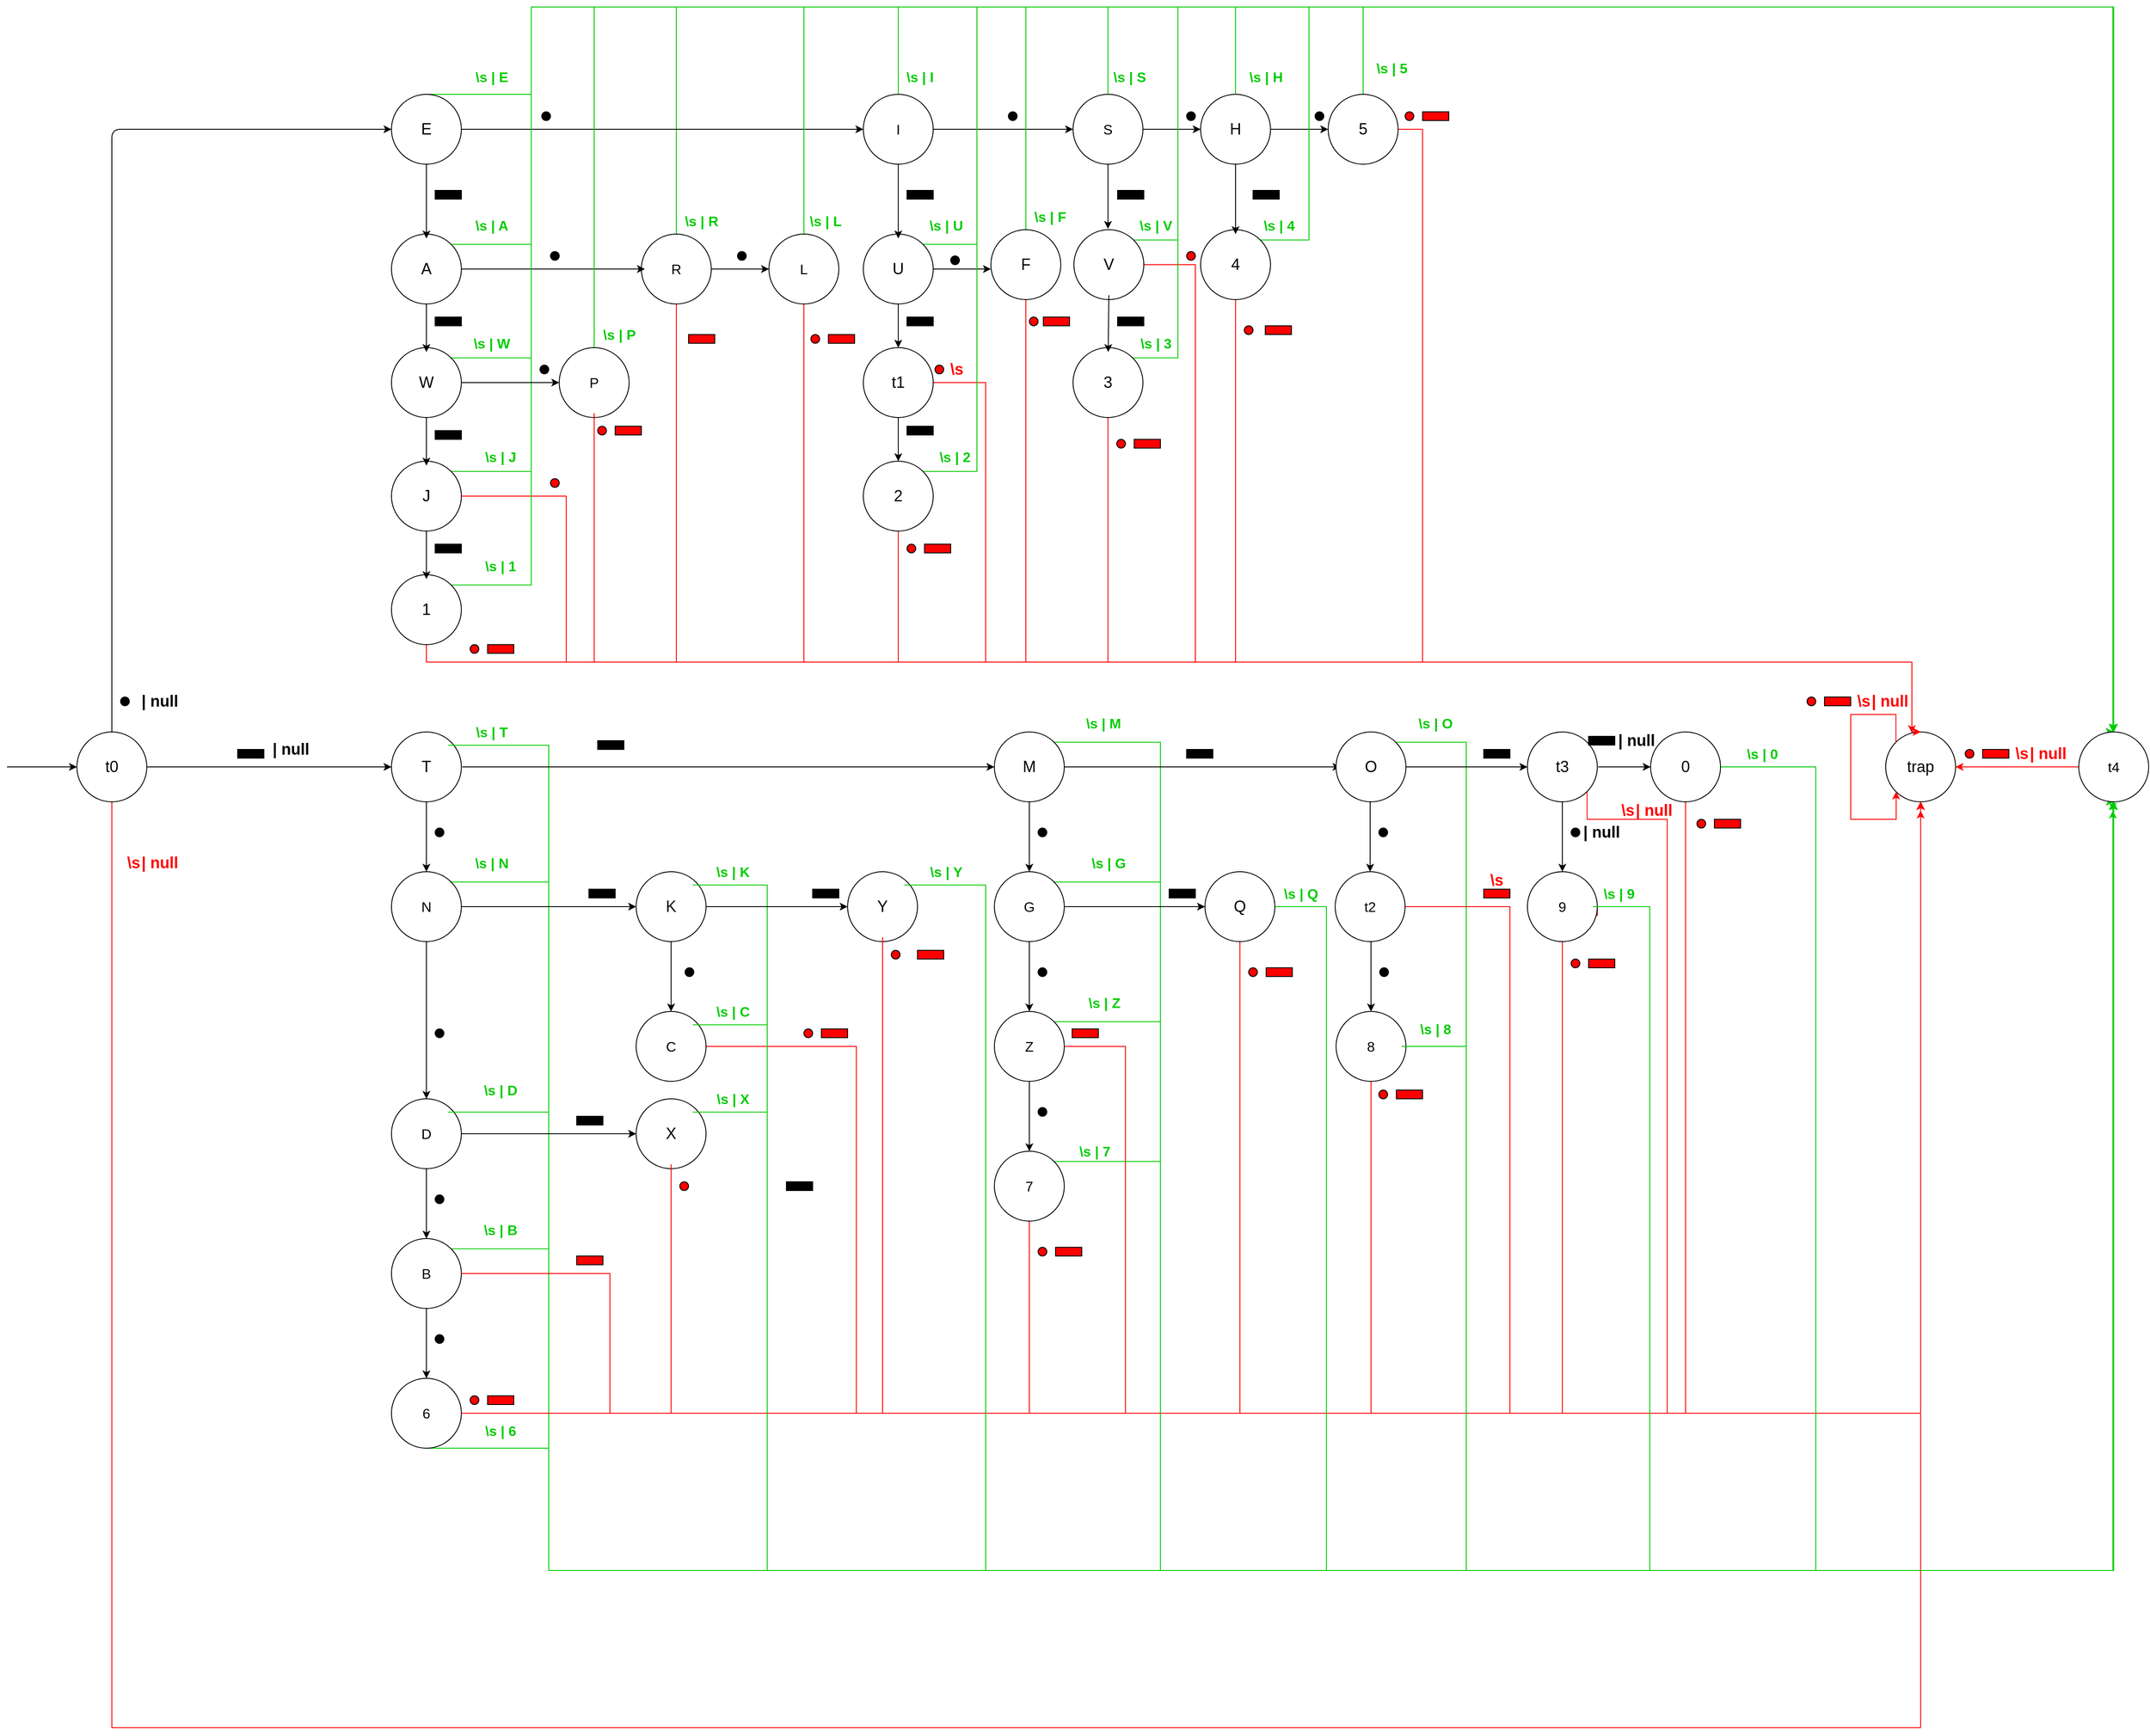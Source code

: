 <mxfile version="14.5.4" type="device"><diagram id="zBnkPITsxAgTS6AKQItO" name="Page-1"><mxGraphModel dx="1248" dy="658" grid="1" gridSize="10" guides="1" tooltips="1" connect="1" arrows="1" fold="1" page="1" pageScale="1" pageWidth="827" pageHeight="1169" math="0" shadow="0"><root><mxCell id="0"/><mxCell id="1" parent="0"/><mxCell id="1Stib6e8zvEN3ue9sZfM-280" style="edgeStyle=orthogonalEdgeStyle;rounded=0;orthogonalLoop=1;jettySize=auto;html=1;exitX=0.5;exitY=0;exitDx=0;exitDy=0;strokeColor=#00CC00;" edge="1" parent="1" source="1Stib6e8zvEN3ue9sZfM-1"><mxGeometry relative="1" as="geometry"><mxPoint x="2530" y="1050" as="targetPoint"/><Array as="points"><mxPoint x="886" y="220"/><mxPoint x="2530" y="220"/><mxPoint x="2530" y="1001"/></Array></mxGeometry></mxCell><mxCell id="1Stib6e8zvEN3ue9sZfM-1" value="" style="ellipse;whiteSpace=wrap;html=1;aspect=fixed;fillColor=#FFFFFF;" vertex="1" parent="1"><mxGeometry x="846" y="480" width="80" height="80" as="geometry"/></mxCell><mxCell id="1Stib6e8zvEN3ue9sZfM-382" style="edgeStyle=orthogonalEdgeStyle;rounded=0;orthogonalLoop=1;jettySize=auto;html=1;exitX=0.5;exitY=1;exitDx=0;exitDy=0;entryX=0.5;entryY=1;entryDx=0;entryDy=0;strokeColor=#FF0000;" edge="1" parent="1" source="1Stib6e8zvEN3ue9sZfM-3" target="1Stib6e8zvEN3ue9sZfM-212"><mxGeometry relative="1" as="geometry"><Array as="points"><mxPoint x="240" y="2190"/><mxPoint x="2310" y="2190"/></Array></mxGeometry></mxCell><mxCell id="1Stib6e8zvEN3ue9sZfM-3" value="" style="ellipse;whiteSpace=wrap;html=1;aspect=fixed;" vertex="1" parent="1"><mxGeometry x="200" y="1050" width="80" height="80" as="geometry"/></mxCell><mxCell id="1Stib6e8zvEN3ue9sZfM-4" value="" style="endArrow=classic;html=1;exitX=0.5;exitY=0;exitDx=0;exitDy=0;" edge="1" parent="1" source="1Stib6e8zvEN3ue9sZfM-3"><mxGeometry width="50" height="50" relative="1" as="geometry"><mxPoint x="494" y="390" as="sourcePoint"/><mxPoint x="560" y="360" as="targetPoint"/><Array as="points"><mxPoint x="240" y="360"/></Array></mxGeometry></mxCell><mxCell id="1Stib6e8zvEN3ue9sZfM-5" value="" style="ellipse;whiteSpace=wrap;html=1;aspect=fixed;fillColor=#000000;" vertex="1" parent="1"><mxGeometry x="250" y="1010" width="10" height="10" as="geometry"/></mxCell><mxCell id="1Stib6e8zvEN3ue9sZfM-268" style="edgeStyle=orthogonalEdgeStyle;rounded=0;orthogonalLoop=1;jettySize=auto;html=1;exitX=0.5;exitY=0;exitDx=0;exitDy=0;strokeColor=#00CC00;" edge="1" parent="1" source="1Stib6e8zvEN3ue9sZfM-6" target="1Stib6e8zvEN3ue9sZfM-267"><mxGeometry relative="1" as="geometry"><mxPoint x="2010" y="840" as="targetPoint"/><Array as="points"><mxPoint x="720" y="320"/><mxPoint x="720" y="220"/><mxPoint x="2530" y="220"/></Array></mxGeometry></mxCell><mxCell id="1Stib6e8zvEN3ue9sZfM-6" value="" style="ellipse;whiteSpace=wrap;html=1;aspect=fixed;fillColor=#FFFFFF;" vertex="1" parent="1"><mxGeometry x="560" y="320" width="80" height="80" as="geometry"/></mxCell><mxCell id="1Stib6e8zvEN3ue9sZfM-8" value="" style="endArrow=classic;html=1;exitX=1;exitY=0.5;exitDx=0;exitDy=0;entryX=0;entryY=0.5;entryDx=0;entryDy=0;" edge="1" parent="1" target="1Stib6e8zvEN3ue9sZfM-10"><mxGeometry width="50" height="50" relative="1" as="geometry"><mxPoint x="640" y="360" as="sourcePoint"/><mxPoint x="706" y="360" as="targetPoint"/></mxGeometry></mxCell><mxCell id="1Stib6e8zvEN3ue9sZfM-9" value="" style="ellipse;whiteSpace=wrap;html=1;aspect=fixed;fillColor=#000000;" vertex="1" parent="1"><mxGeometry x="732" y="340" width="10" height="10" as="geometry"/></mxCell><mxCell id="1Stib6e8zvEN3ue9sZfM-282" style="edgeStyle=orthogonalEdgeStyle;rounded=0;orthogonalLoop=1;jettySize=auto;html=1;exitX=0.5;exitY=0;exitDx=0;exitDy=0;strokeColor=#00CC00;" edge="1" parent="1" source="1Stib6e8zvEN3ue9sZfM-10" target="1Stib6e8zvEN3ue9sZfM-267"><mxGeometry relative="1" as="geometry"><mxPoint x="2280" y="1234.42" as="targetPoint"/><Array as="points"><mxPoint x="1140" y="220"/><mxPoint x="2531" y="220"/></Array></mxGeometry></mxCell><mxCell id="1Stib6e8zvEN3ue9sZfM-10" value="" style="ellipse;whiteSpace=wrap;html=1;aspect=fixed;fillColor=#FFFFFF;" vertex="1" parent="1"><mxGeometry x="1100" y="320" width="80" height="80" as="geometry"/></mxCell><mxCell id="1Stib6e8zvEN3ue9sZfM-12" value="" style="endArrow=classic;html=1;exitX=1;exitY=0.5;exitDx=0;exitDy=0;entryX=0;entryY=0.5;entryDx=0;entryDy=0;" edge="1" parent="1" target="1Stib6e8zvEN3ue9sZfM-14"><mxGeometry width="50" height="50" relative="1" as="geometry"><mxPoint x="1180" y="360" as="sourcePoint"/><mxPoint x="1246" y="360" as="targetPoint"/></mxGeometry></mxCell><mxCell id="1Stib6e8zvEN3ue9sZfM-13" value="" style="ellipse;whiteSpace=wrap;html=1;aspect=fixed;fillColor=#000000;" vertex="1" parent="1"><mxGeometry x="1266" y="340" width="10" height="10" as="geometry"/></mxCell><mxCell id="1Stib6e8zvEN3ue9sZfM-286" style="edgeStyle=orthogonalEdgeStyle;rounded=0;orthogonalLoop=1;jettySize=auto;html=1;exitX=0.5;exitY=0;exitDx=0;exitDy=0;strokeColor=#00CC00;" edge="1" parent="1" source="1Stib6e8zvEN3ue9sZfM-14" target="1Stib6e8zvEN3ue9sZfM-267"><mxGeometry relative="1" as="geometry"><Array as="points"><mxPoint x="1380" y="220"/><mxPoint x="2531" y="220"/></Array></mxGeometry></mxCell><mxCell id="1Stib6e8zvEN3ue9sZfM-14" value="" style="ellipse;whiteSpace=wrap;html=1;aspect=fixed;fillColor=#FFFFFF;" vertex="1" parent="1"><mxGeometry x="1340" y="320" width="80" height="80" as="geometry"/></mxCell><mxCell id="1Stib6e8zvEN3ue9sZfM-16" value="" style="endArrow=classic;html=1;exitX=1;exitY=0.5;exitDx=0;exitDy=0;" edge="1" parent="1"><mxGeometry width="50" height="50" relative="1" as="geometry"><mxPoint x="1420" y="360" as="sourcePoint"/><mxPoint x="1486" y="360" as="targetPoint"/></mxGeometry></mxCell><mxCell id="1Stib6e8zvEN3ue9sZfM-17" value="" style="ellipse;whiteSpace=wrap;html=1;aspect=fixed;fillColor=#000000;" vertex="1" parent="1"><mxGeometry x="1470" y="340" width="10" height="10" as="geometry"/></mxCell><mxCell id="1Stib6e8zvEN3ue9sZfM-289" style="edgeStyle=orthogonalEdgeStyle;rounded=0;orthogonalLoop=1;jettySize=auto;html=1;exitX=0.5;exitY=0;exitDx=0;exitDy=0;strokeColor=#00CC00;entryX=0.5;entryY=0;entryDx=0;entryDy=0;" edge="1" parent="1" source="1Stib6e8zvEN3ue9sZfM-18" target="1Stib6e8zvEN3ue9sZfM-267"><mxGeometry relative="1" as="geometry"><mxPoint x="2280" y="1000.627" as="targetPoint"/><Array as="points"><mxPoint x="1526" y="220"/><mxPoint x="2530" y="220"/></Array></mxGeometry></mxCell><mxCell id="1Stib6e8zvEN3ue9sZfM-18" value="" style="ellipse;whiteSpace=wrap;html=1;aspect=fixed;fillColor=#FFFFFF;" vertex="1" parent="1"><mxGeometry x="1486" y="320" width="80" height="80" as="geometry"/></mxCell><mxCell id="1Stib6e8zvEN3ue9sZfM-20" value="" style="endArrow=classic;html=1;exitX=1;exitY=0.5;exitDx=0;exitDy=0;" edge="1" parent="1"><mxGeometry width="50" height="50" relative="1" as="geometry"><mxPoint x="1566" y="360" as="sourcePoint"/><mxPoint x="1632" y="360" as="targetPoint"/></mxGeometry></mxCell><mxCell id="1Stib6e8zvEN3ue9sZfM-21" value="" style="ellipse;whiteSpace=wrap;html=1;aspect=fixed;fillColor=#000000;" vertex="1" parent="1"><mxGeometry x="1617" y="340" width="10" height="10" as="geometry"/></mxCell><mxCell id="1Stib6e8zvEN3ue9sZfM-22" style="edgeStyle=orthogonalEdgeStyle;rounded=0;orthogonalLoop=1;jettySize=auto;html=1;exitX=1;exitY=0.5;exitDx=0;exitDy=0;entryX=0.5;entryY=0;entryDx=0;entryDy=0;fillColor=#FF0000;strokeColor=#FF0000;" edge="1" parent="1" source="1Stib6e8zvEN3ue9sZfM-23" target="1Stib6e8zvEN3ue9sZfM-212"><mxGeometry relative="1" as="geometry"><Array as="points"><mxPoint x="1740" y="360"/><mxPoint x="1740" y="970"/><mxPoint x="2300" y="970"/><mxPoint x="2300" y="1050"/></Array></mxGeometry></mxCell><mxCell id="1Stib6e8zvEN3ue9sZfM-291" style="edgeStyle=orthogonalEdgeStyle;rounded=0;orthogonalLoop=1;jettySize=auto;html=1;strokeColor=#00CC00;entryX=0.5;entryY=0;entryDx=0;entryDy=0;" edge="1" parent="1" source="1Stib6e8zvEN3ue9sZfM-23" target="1Stib6e8zvEN3ue9sZfM-267"><mxGeometry relative="1" as="geometry"><mxPoint x="2280" y="1000" as="targetPoint"/><Array as="points"><mxPoint x="1672" y="220"/><mxPoint x="2530" y="220"/></Array></mxGeometry></mxCell><mxCell id="1Stib6e8zvEN3ue9sZfM-23" value="" style="ellipse;whiteSpace=wrap;html=1;aspect=fixed;fillColor=#FFFFFF;" vertex="1" parent="1"><mxGeometry x="1632" y="320" width="80" height="80" as="geometry"/></mxCell><mxCell id="1Stib6e8zvEN3ue9sZfM-25" value="&lt;font style=&quot;font-size: 18px&quot;&gt;E&lt;/font&gt;" style="text;html=1;strokeColor=none;fillColor=none;align=center;verticalAlign=middle;whiteSpace=wrap;rounded=0;" vertex="1" parent="1"><mxGeometry x="580" y="350" width="40" height="20" as="geometry"/></mxCell><mxCell id="1Stib6e8zvEN3ue9sZfM-26" value="&lt;font size=&quot;3&quot;&gt;I&lt;/font&gt;" style="text;html=1;strokeColor=none;fillColor=none;align=center;verticalAlign=middle;whiteSpace=wrap;rounded=0;" vertex="1" parent="1"><mxGeometry x="1120" y="350" width="40" height="20" as="geometry"/></mxCell><mxCell id="1Stib6e8zvEN3ue9sZfM-27" value="&lt;font size=&quot;3&quot;&gt;S&lt;/font&gt;" style="text;html=1;strokeColor=none;fillColor=none;align=center;verticalAlign=middle;whiteSpace=wrap;rounded=0;" vertex="1" parent="1"><mxGeometry x="1360" y="350" width="40" height="20" as="geometry"/></mxCell><mxCell id="1Stib6e8zvEN3ue9sZfM-28" value="&lt;span style=&quot;font-size: 18px&quot;&gt;H&lt;/span&gt;" style="text;html=1;strokeColor=none;fillColor=none;align=center;verticalAlign=middle;whiteSpace=wrap;rounded=0;" vertex="1" parent="1"><mxGeometry x="1506" y="350" width="40" height="20" as="geometry"/></mxCell><mxCell id="1Stib6e8zvEN3ue9sZfM-29" value="&lt;span style=&quot;font-size: 18px&quot;&gt;5&lt;/span&gt;" style="text;html=1;strokeColor=none;fillColor=none;align=center;verticalAlign=middle;whiteSpace=wrap;rounded=0;" vertex="1" parent="1"><mxGeometry x="1652" y="350" width="40" height="20" as="geometry"/></mxCell><mxCell id="1Stib6e8zvEN3ue9sZfM-30" style="edgeStyle=orthogonalEdgeStyle;rounded=0;orthogonalLoop=1;jettySize=auto;html=1;exitX=1;exitY=0.5;exitDx=0;exitDy=0;entryX=0.5;entryY=0;entryDx=0;entryDy=0;strokeColor=#FF0000;" edge="1" parent="1" source="1Stib6e8zvEN3ue9sZfM-31" target="1Stib6e8zvEN3ue9sZfM-212"><mxGeometry relative="1" as="geometry"><Array as="points"><mxPoint x="1526" y="515"/><mxPoint x="1526" y="970"/><mxPoint x="2300" y="970"/><mxPoint x="2300" y="1050"/></Array></mxGeometry></mxCell><mxCell id="1Stib6e8zvEN3ue9sZfM-290" style="edgeStyle=orthogonalEdgeStyle;rounded=0;orthogonalLoop=1;jettySize=auto;html=1;exitX=1;exitY=0;exitDx=0;exitDy=0;strokeColor=#00CC00;entryX=0.5;entryY=0;entryDx=0;entryDy=0;" edge="1" parent="1" source="1Stib6e8zvEN3ue9sZfM-31" target="1Stib6e8zvEN3ue9sZfM-267"><mxGeometry relative="1" as="geometry"><mxPoint x="2100" y="550" as="targetPoint"/><Array as="points"><mxPoint x="1610" y="487"/><mxPoint x="1610" y="220"/><mxPoint x="2531" y="220"/></Array></mxGeometry></mxCell><mxCell id="1Stib6e8zvEN3ue9sZfM-31" value="" style="ellipse;whiteSpace=wrap;html=1;aspect=fixed;fillColor=#FFFFFF;" vertex="1" parent="1"><mxGeometry x="1486" y="475" width="80" height="80" as="geometry"/></mxCell><mxCell id="1Stib6e8zvEN3ue9sZfM-33" value="" style="endArrow=classic;html=1;exitX=0.5;exitY=1;exitDx=0;exitDy=0;" edge="1" parent="1" source="1Stib6e8zvEN3ue9sZfM-18"><mxGeometry width="50" height="50" relative="1" as="geometry"><mxPoint x="1258" y="490" as="sourcePoint"/><mxPoint x="1526" y="480" as="targetPoint"/></mxGeometry></mxCell><mxCell id="1Stib6e8zvEN3ue9sZfM-34" value="&lt;span style=&quot;font-size: 18px&quot;&gt;4&lt;/span&gt;" style="text;html=1;strokeColor=none;fillColor=none;align=center;verticalAlign=middle;whiteSpace=wrap;rounded=0;" vertex="1" parent="1"><mxGeometry x="1506" y="505" width="40" height="20" as="geometry"/></mxCell><mxCell id="1Stib6e8zvEN3ue9sZfM-35" value="" style="rounded=0;whiteSpace=wrap;html=1;fillColor=#000000;" vertex="1" parent="1"><mxGeometry x="1546" y="430" width="30" height="10" as="geometry"/></mxCell><mxCell id="1Stib6e8zvEN3ue9sZfM-36" style="edgeStyle=orthogonalEdgeStyle;rounded=0;orthogonalLoop=1;jettySize=auto;html=1;exitX=1;exitY=0.5;exitDx=0;exitDy=0;entryX=0.5;entryY=0;entryDx=0;entryDy=0;strokeColor=#FF0000;" edge="1" parent="1" source="1Stib6e8zvEN3ue9sZfM-37" target="1Stib6e8zvEN3ue9sZfM-212"><mxGeometry relative="1" as="geometry"><Array as="points"><mxPoint x="1480" y="515"/><mxPoint x="1480" y="970"/><mxPoint x="2300" y="970"/><mxPoint x="2300" y="1050"/></Array></mxGeometry></mxCell><mxCell id="1Stib6e8zvEN3ue9sZfM-287" style="edgeStyle=orthogonalEdgeStyle;rounded=0;orthogonalLoop=1;jettySize=auto;html=1;exitX=1;exitY=0;exitDx=0;exitDy=0;strokeColor=#00CC00;" edge="1" parent="1" source="1Stib6e8zvEN3ue9sZfM-37" target="1Stib6e8zvEN3ue9sZfM-267"><mxGeometry relative="1" as="geometry"><Array as="points"><mxPoint x="1460" y="487"/><mxPoint x="1460" y="220"/><mxPoint x="2531" y="220"/></Array></mxGeometry></mxCell><mxCell id="1Stib6e8zvEN3ue9sZfM-37" value="" style="ellipse;whiteSpace=wrap;html=1;aspect=fixed;fillColor=#FFFFFF;" vertex="1" parent="1"><mxGeometry x="1341" y="475" width="80" height="80" as="geometry"/></mxCell><mxCell id="1Stib6e8zvEN3ue9sZfM-39" value="" style="endArrow=classic;html=1;exitX=0.5;exitY=1;exitDx=0;exitDy=0;" edge="1" parent="1" source="1Stib6e8zvEN3ue9sZfM-14"><mxGeometry width="50" height="50" relative="1" as="geometry"><mxPoint x="1383" y="400" as="sourcePoint"/><mxPoint x="1380" y="474" as="targetPoint"/></mxGeometry></mxCell><mxCell id="1Stib6e8zvEN3ue9sZfM-40" value="&lt;span style=&quot;font-size: 18px&quot;&gt;V&lt;/span&gt;" style="text;html=1;strokeColor=none;fillColor=none;align=center;verticalAlign=middle;whiteSpace=wrap;rounded=0;" vertex="1" parent="1"><mxGeometry x="1361" y="505" width="40" height="20" as="geometry"/></mxCell><mxCell id="1Stib6e8zvEN3ue9sZfM-41" value="" style="rounded=0;whiteSpace=wrap;html=1;fillColor=#000000;" vertex="1" parent="1"><mxGeometry x="1391" y="430" width="30" height="10" as="geometry"/></mxCell><mxCell id="1Stib6e8zvEN3ue9sZfM-42" style="edgeStyle=orthogonalEdgeStyle;rounded=0;orthogonalLoop=1;jettySize=auto;html=1;exitX=0.5;exitY=1;exitDx=0;exitDy=0;entryX=0.5;entryY=0;entryDx=0;entryDy=0;strokeColor=#FF0000;" edge="1" parent="1" source="1Stib6e8zvEN3ue9sZfM-43" target="1Stib6e8zvEN3ue9sZfM-212"><mxGeometry relative="1" as="geometry"><Array as="points"><mxPoint x="1380" y="970"/><mxPoint x="2300" y="970"/><mxPoint x="2300" y="1050"/></Array></mxGeometry></mxCell><mxCell id="1Stib6e8zvEN3ue9sZfM-288" style="edgeStyle=orthogonalEdgeStyle;rounded=0;orthogonalLoop=1;jettySize=auto;html=1;exitX=1;exitY=0;exitDx=0;exitDy=0;entryX=0.5;entryY=0;entryDx=0;entryDy=0;strokeColor=#00CC00;" edge="1" parent="1" source="1Stib6e8zvEN3ue9sZfM-43" target="1Stib6e8zvEN3ue9sZfM-267"><mxGeometry relative="1" as="geometry"><Array as="points"><mxPoint x="1460" y="622"/><mxPoint x="1460" y="220"/><mxPoint x="2531" y="220"/></Array></mxGeometry></mxCell><mxCell id="1Stib6e8zvEN3ue9sZfM-43" value="" style="ellipse;whiteSpace=wrap;html=1;aspect=fixed;fillColor=#FFFFFF;" vertex="1" parent="1"><mxGeometry x="1340" y="610" width="80" height="80" as="geometry"/></mxCell><mxCell id="1Stib6e8zvEN3ue9sZfM-45" value="" style="endArrow=classic;html=1;exitX=0.5;exitY=1;exitDx=0;exitDy=0;" edge="1" parent="1"><mxGeometry width="50" height="50" relative="1" as="geometry"><mxPoint x="1381" y="550" as="sourcePoint"/><mxPoint x="1380.241" y="615.001" as="targetPoint"/></mxGeometry></mxCell><mxCell id="1Stib6e8zvEN3ue9sZfM-46" value="&lt;span style=&quot;font-size: 18px&quot;&gt;3&lt;/span&gt;" style="text;html=1;strokeColor=none;fillColor=none;align=center;verticalAlign=middle;whiteSpace=wrap;rounded=0;" vertex="1" parent="1"><mxGeometry x="1360" y="640" width="40" height="20" as="geometry"/></mxCell><mxCell id="1Stib6e8zvEN3ue9sZfM-47" value="" style="rounded=0;whiteSpace=wrap;html=1;fillColor=#000000;" vertex="1" parent="1"><mxGeometry x="1391" y="575" width="30" height="10" as="geometry"/></mxCell><mxCell id="1Stib6e8zvEN3ue9sZfM-283" style="edgeStyle=orthogonalEdgeStyle;rounded=0;orthogonalLoop=1;jettySize=auto;html=1;exitX=1;exitY=0;exitDx=0;exitDy=0;strokeColor=#00CC00;" edge="1" parent="1" source="1Stib6e8zvEN3ue9sZfM-48" target="1Stib6e8zvEN3ue9sZfM-267"><mxGeometry relative="1" as="geometry"><Array as="points"><mxPoint x="1230" y="492"/><mxPoint x="1230" y="220"/><mxPoint x="2530" y="220"/></Array></mxGeometry></mxCell><mxCell id="1Stib6e8zvEN3ue9sZfM-48" value="" style="ellipse;whiteSpace=wrap;html=1;aspect=fixed;fillColor=#FFFFFF;" vertex="1" parent="1"><mxGeometry x="1100" y="480" width="80" height="80" as="geometry"/></mxCell><mxCell id="1Stib6e8zvEN3ue9sZfM-50" value="" style="endArrow=classic;html=1;exitX=0.5;exitY=1;exitDx=0;exitDy=0;" edge="1" parent="1" source="1Stib6e8zvEN3ue9sZfM-10"><mxGeometry width="50" height="50" relative="1" as="geometry"><mxPoint x="1132" y="400" as="sourcePoint"/><mxPoint x="1140" y="485" as="targetPoint"/></mxGeometry></mxCell><mxCell id="1Stib6e8zvEN3ue9sZfM-51" value="&lt;span style=&quot;font-size: 18px&quot;&gt;U&lt;/span&gt;" style="text;html=1;strokeColor=none;fillColor=none;align=center;verticalAlign=middle;whiteSpace=wrap;rounded=0;" vertex="1" parent="1"><mxGeometry x="1120" y="510" width="40" height="20" as="geometry"/></mxCell><mxCell id="1Stib6e8zvEN3ue9sZfM-52" value="" style="rounded=0;whiteSpace=wrap;html=1;fillColor=#000000;" vertex="1" parent="1"><mxGeometry x="1150" y="430" width="30" height="10" as="geometry"/></mxCell><mxCell id="1Stib6e8zvEN3ue9sZfM-53" value="" style="endArrow=classic;html=1;exitX=1;exitY=0.5;exitDx=0;exitDy=0;" edge="1" parent="1"><mxGeometry width="50" height="50" relative="1" as="geometry"><mxPoint x="1180" y="520" as="sourcePoint"/><mxPoint x="1246" y="520" as="targetPoint"/></mxGeometry></mxCell><mxCell id="1Stib6e8zvEN3ue9sZfM-54" value="" style="ellipse;whiteSpace=wrap;html=1;aspect=fixed;fillColor=#000000;" vertex="1" parent="1"><mxGeometry x="1200" y="505" width="10" height="10" as="geometry"/></mxCell><mxCell id="1Stib6e8zvEN3ue9sZfM-55" style="edgeStyle=orthogonalEdgeStyle;rounded=0;orthogonalLoop=1;jettySize=auto;html=1;exitX=0.5;exitY=1;exitDx=0;exitDy=0;entryX=0.5;entryY=0;entryDx=0;entryDy=0;strokeColor=#FF0000;" edge="1" parent="1" source="1Stib6e8zvEN3ue9sZfM-56" target="1Stib6e8zvEN3ue9sZfM-212"><mxGeometry relative="1" as="geometry"><Array as="points"><mxPoint x="1286" y="970"/><mxPoint x="2300" y="970"/><mxPoint x="2300" y="1050"/></Array></mxGeometry></mxCell><mxCell id="1Stib6e8zvEN3ue9sZfM-285" style="edgeStyle=orthogonalEdgeStyle;rounded=0;orthogonalLoop=1;jettySize=auto;html=1;exitX=0.5;exitY=0;exitDx=0;exitDy=0;strokeColor=#00CC00;" edge="1" parent="1" source="1Stib6e8zvEN3ue9sZfM-56" target="1Stib6e8zvEN3ue9sZfM-267"><mxGeometry relative="1" as="geometry"><Array as="points"><mxPoint x="1286" y="220"/><mxPoint x="2531" y="220"/></Array></mxGeometry></mxCell><mxCell id="1Stib6e8zvEN3ue9sZfM-56" value="" style="ellipse;whiteSpace=wrap;html=1;aspect=fixed;fillColor=#FFFFFF;" vertex="1" parent="1"><mxGeometry x="1246" y="475" width="80" height="80" as="geometry"/></mxCell><mxCell id="1Stib6e8zvEN3ue9sZfM-58" value="&lt;span style=&quot;font-size: 18px&quot;&gt;F&lt;/span&gt;" style="text;html=1;strokeColor=none;fillColor=none;align=center;verticalAlign=middle;whiteSpace=wrap;rounded=0;" vertex="1" parent="1"><mxGeometry x="1266" y="505" width="40" height="20" as="geometry"/></mxCell><mxCell id="1Stib6e8zvEN3ue9sZfM-59" style="edgeStyle=orthogonalEdgeStyle;rounded=0;orthogonalLoop=1;jettySize=auto;html=1;exitX=1;exitY=0.5;exitDx=0;exitDy=0;entryX=0.5;entryY=0;entryDx=0;entryDy=0;fillColor=#FF0000;strokeColor=#FF0000;" edge="1" parent="1" source="1Stib6e8zvEN3ue9sZfM-60" target="1Stib6e8zvEN3ue9sZfM-212"><mxGeometry relative="1" as="geometry"><Array as="points"><mxPoint x="1240" y="650"/><mxPoint x="1240" y="970"/><mxPoint x="2300" y="970"/><mxPoint x="2300" y="1050"/></Array></mxGeometry></mxCell><mxCell id="1Stib6e8zvEN3ue9sZfM-60" value="" style="ellipse;whiteSpace=wrap;html=1;aspect=fixed;fillColor=#FFFFFF;" vertex="1" parent="1"><mxGeometry x="1100" y="610" width="80" height="80" as="geometry"/></mxCell><mxCell id="1Stib6e8zvEN3ue9sZfM-61" value="" style="endArrow=classic;html=1;exitX=0.5;exitY=1;exitDx=0;exitDy=0;entryX=0.5;entryY=0;entryDx=0;entryDy=0;" edge="1" parent="1" target="1Stib6e8zvEN3ue9sZfM-60"><mxGeometry width="50" height="50" relative="1" as="geometry"><mxPoint x="1140" y="560" as="sourcePoint"/><mxPoint x="1182.911" y="608.696" as="targetPoint"/></mxGeometry></mxCell><mxCell id="1Stib6e8zvEN3ue9sZfM-62" value="&lt;span style=&quot;font-size: 18px&quot;&gt;t1&lt;/span&gt;" style="text;html=1;strokeColor=none;fillColor=none;align=center;verticalAlign=middle;whiteSpace=wrap;rounded=0;" vertex="1" parent="1"><mxGeometry x="1120" y="640" width="40" height="20" as="geometry"/></mxCell><mxCell id="1Stib6e8zvEN3ue9sZfM-63" value="" style="rounded=0;whiteSpace=wrap;html=1;fillColor=#000000;" vertex="1" parent="1"><mxGeometry x="1150" y="575" width="30" height="10" as="geometry"/></mxCell><mxCell id="1Stib6e8zvEN3ue9sZfM-64" style="edgeStyle=orthogonalEdgeStyle;rounded=0;orthogonalLoop=1;jettySize=auto;html=1;entryX=0.5;entryY=0;entryDx=0;entryDy=0;fillColor=#FF0000;strokeColor=#FF0000;" edge="1" parent="1" source="1Stib6e8zvEN3ue9sZfM-65" target="1Stib6e8zvEN3ue9sZfM-212"><mxGeometry relative="1" as="geometry"><Array as="points"><mxPoint x="1140" y="970"/><mxPoint x="2300" y="970"/><mxPoint x="2300" y="1050"/></Array></mxGeometry></mxCell><mxCell id="1Stib6e8zvEN3ue9sZfM-284" style="edgeStyle=orthogonalEdgeStyle;rounded=0;orthogonalLoop=1;jettySize=auto;html=1;exitX=1;exitY=0;exitDx=0;exitDy=0;entryX=0.5;entryY=0;entryDx=0;entryDy=0;strokeColor=#00CC00;" edge="1" parent="1" source="1Stib6e8zvEN3ue9sZfM-65" target="1Stib6e8zvEN3ue9sZfM-267"><mxGeometry relative="1" as="geometry"><Array as="points"><mxPoint x="1230" y="752"/><mxPoint x="1230" y="220"/><mxPoint x="2531" y="220"/></Array></mxGeometry></mxCell><mxCell id="1Stib6e8zvEN3ue9sZfM-65" value="" style="ellipse;whiteSpace=wrap;html=1;aspect=fixed;fillColor=#FFFFFF;" vertex="1" parent="1"><mxGeometry x="1100" y="740" width="80" height="80" as="geometry"/></mxCell><mxCell id="1Stib6e8zvEN3ue9sZfM-67" value="" style="endArrow=classic;html=1;entryX=0.5;entryY=0;entryDx=0;entryDy=0;" edge="1" parent="1" source="1Stib6e8zvEN3ue9sZfM-60" target="1Stib6e8zvEN3ue9sZfM-65"><mxGeometry width="50" height="50" relative="1" as="geometry"><mxPoint x="1286" y="595" as="sourcePoint"/><mxPoint x="1144" y="720" as="targetPoint"/></mxGeometry></mxCell><mxCell id="1Stib6e8zvEN3ue9sZfM-68" value="&lt;span style=&quot;font-size: 18px&quot;&gt;2&lt;/span&gt;" style="text;html=1;strokeColor=none;fillColor=none;align=center;verticalAlign=middle;whiteSpace=wrap;rounded=0;" vertex="1" parent="1"><mxGeometry x="1120" y="770" width="40" height="20" as="geometry"/></mxCell><mxCell id="1Stib6e8zvEN3ue9sZfM-69" value="" style="rounded=0;whiteSpace=wrap;html=1;fillColor=#000000;" vertex="1" parent="1"><mxGeometry x="1150" y="700" width="30" height="10" as="geometry"/></mxCell><mxCell id="1Stib6e8zvEN3ue9sZfM-70" value="" style="ellipse;whiteSpace=wrap;html=1;aspect=fixed;fillColor=#FFFFFF;" vertex="1" parent="1"><mxGeometry x="560" y="480" width="80" height="80" as="geometry"/></mxCell><mxCell id="1Stib6e8zvEN3ue9sZfM-269" style="edgeStyle=orthogonalEdgeStyle;rounded=0;orthogonalLoop=1;jettySize=auto;html=1;exitX=1;exitY=0;exitDx=0;exitDy=0;strokeColor=#00CC00;entryX=0.5;entryY=0;entryDx=0;entryDy=0;" edge="1" parent="1" source="1Stib6e8zvEN3ue9sZfM-70" target="1Stib6e8zvEN3ue9sZfM-267"><mxGeometry relative="1" as="geometry"><mxPoint x="2280" y="993.636" as="targetPoint"/><mxPoint x="624.749" y="495.251" as="sourcePoint"/><Array as="points"><mxPoint x="720" y="492"/><mxPoint x="720" y="220"/><mxPoint x="2530" y="220"/></Array></mxGeometry></mxCell><mxCell id="1Stib6e8zvEN3ue9sZfM-72" value="" style="endArrow=classic;html=1;exitX=0.5;exitY=1;exitDx=0;exitDy=0;" edge="1" parent="1" source="1Stib6e8zvEN3ue9sZfM-6"><mxGeometry width="50" height="50" relative="1" as="geometry"><mxPoint x="531" y="435" as="sourcePoint"/><mxPoint x="600" y="485" as="targetPoint"/></mxGeometry></mxCell><mxCell id="1Stib6e8zvEN3ue9sZfM-73" value="&lt;span style=&quot;font-size: 18px&quot;&gt;A&lt;/span&gt;" style="text;html=1;strokeColor=none;fillColor=none;align=center;verticalAlign=middle;whiteSpace=wrap;rounded=0;" vertex="1" parent="1"><mxGeometry x="580" y="510" width="40" height="20" as="geometry"/></mxCell><mxCell id="1Stib6e8zvEN3ue9sZfM-74" value="" style="rounded=0;whiteSpace=wrap;html=1;fillColor=#000000;" vertex="1" parent="1"><mxGeometry x="610" y="430" width="30" height="10" as="geometry"/></mxCell><mxCell id="1Stib6e8zvEN3ue9sZfM-75" value="" style="endArrow=classic;html=1;exitX=1;exitY=0.5;exitDx=0;exitDy=0;entryX=0.05;entryY=0.5;entryDx=0;entryDy=0;entryPerimeter=0;" edge="1" parent="1" target="1Stib6e8zvEN3ue9sZfM-1"><mxGeometry width="50" height="50" relative="1" as="geometry"><mxPoint x="640" y="520" as="sourcePoint"/><mxPoint x="840" y="520" as="targetPoint"/></mxGeometry></mxCell><mxCell id="1Stib6e8zvEN3ue9sZfM-76" value="" style="ellipse;whiteSpace=wrap;html=1;aspect=fixed;fillColor=#000000;" vertex="1" parent="1"><mxGeometry x="742" y="500" width="10" height="10" as="geometry"/></mxCell><mxCell id="1Stib6e8zvEN3ue9sZfM-77" value="" style="endArrow=classic;html=1;exitX=1;exitY=0.5;exitDx=0;exitDy=0;" edge="1" parent="1"><mxGeometry width="50" height="50" relative="1" as="geometry"><mxPoint x="926" y="520" as="sourcePoint"/><mxPoint x="992" y="520" as="targetPoint"/></mxGeometry></mxCell><mxCell id="1Stib6e8zvEN3ue9sZfM-78" value="" style="ellipse;whiteSpace=wrap;html=1;aspect=fixed;fillColor=#000000;" vertex="1" parent="1"><mxGeometry x="956" y="500" width="10" height="10" as="geometry"/></mxCell><mxCell id="1Stib6e8zvEN3ue9sZfM-79" style="edgeStyle=orthogonalEdgeStyle;rounded=0;orthogonalLoop=1;jettySize=auto;html=1;entryX=0.5;entryY=0;entryDx=0;entryDy=0;fillColor=#FF0000;strokeColor=#FF0000;" edge="1" parent="1" source="1Stib6e8zvEN3ue9sZfM-80" target="1Stib6e8zvEN3ue9sZfM-212"><mxGeometry relative="1" as="geometry"><mxPoint x="2010" y="970" as="targetPoint"/><Array as="points"><mxPoint x="1032" y="970"/><mxPoint x="2300" y="970"/><mxPoint x="2300" y="1050"/></Array></mxGeometry></mxCell><mxCell id="1Stib6e8zvEN3ue9sZfM-281" style="edgeStyle=orthogonalEdgeStyle;rounded=0;orthogonalLoop=1;jettySize=auto;html=1;exitX=0.5;exitY=0;exitDx=0;exitDy=0;entryX=0.5;entryY=0;entryDx=0;entryDy=0;strokeColor=#00CC00;" edge="1" parent="1" source="1Stib6e8zvEN3ue9sZfM-80" target="1Stib6e8zvEN3ue9sZfM-267"><mxGeometry relative="1" as="geometry"><Array as="points"><mxPoint x="1032" y="220"/><mxPoint x="2531" y="220"/></Array></mxGeometry></mxCell><mxCell id="1Stib6e8zvEN3ue9sZfM-80" value="" style="ellipse;whiteSpace=wrap;html=1;aspect=fixed;fillColor=#FFFFFF;" vertex="1" parent="1"><mxGeometry x="992" y="480" width="80" height="80" as="geometry"/></mxCell><mxCell id="1Stib6e8zvEN3ue9sZfM-82" value="&lt;font size=&quot;3&quot;&gt;R&lt;/font&gt;" style="text;html=1;strokeColor=none;fillColor=none;align=center;verticalAlign=middle;whiteSpace=wrap;rounded=0;" vertex="1" parent="1"><mxGeometry x="866" y="510" width="40" height="20" as="geometry"/></mxCell><mxCell id="1Stib6e8zvEN3ue9sZfM-83" value="&lt;font size=&quot;3&quot;&gt;L&lt;/font&gt;" style="text;html=1;strokeColor=none;fillColor=none;align=center;verticalAlign=middle;whiteSpace=wrap;rounded=0;" vertex="1" parent="1"><mxGeometry x="1012" y="510" width="40" height="20" as="geometry"/></mxCell><mxCell id="1Stib6e8zvEN3ue9sZfM-271" style="edgeStyle=orthogonalEdgeStyle;rounded=0;orthogonalLoop=1;jettySize=auto;html=1;exitX=1;exitY=0;exitDx=0;exitDy=0;entryX=0.5;entryY=0;entryDx=0;entryDy=0;strokeColor=#00CC00;" edge="1" parent="1" source="1Stib6e8zvEN3ue9sZfM-84" target="1Stib6e8zvEN3ue9sZfM-267"><mxGeometry relative="1" as="geometry"><Array as="points"><mxPoint x="720" y="622"/><mxPoint x="720" y="220"/><mxPoint x="2531" y="220"/></Array></mxGeometry></mxCell><mxCell id="1Stib6e8zvEN3ue9sZfM-84" value="" style="ellipse;whiteSpace=wrap;html=1;aspect=fixed;fillColor=#FFFFFF;" vertex="1" parent="1"><mxGeometry x="560" y="610" width="80" height="80" as="geometry"/></mxCell><mxCell id="1Stib6e8zvEN3ue9sZfM-86" value="" style="endArrow=classic;html=1;exitX=0.5;exitY=1;exitDx=0;exitDy=0;" edge="1" parent="1"><mxGeometry width="50" height="50" relative="1" as="geometry"><mxPoint x="600" y="560" as="sourcePoint"/><mxPoint x="600" y="615" as="targetPoint"/></mxGeometry></mxCell><mxCell id="1Stib6e8zvEN3ue9sZfM-87" value="&lt;span style=&quot;font-size: 18px&quot;&gt;W&lt;/span&gt;" style="text;html=1;strokeColor=none;fillColor=none;align=center;verticalAlign=middle;whiteSpace=wrap;rounded=0;" vertex="1" parent="1"><mxGeometry x="580" y="640" width="40" height="20" as="geometry"/></mxCell><mxCell id="1Stib6e8zvEN3ue9sZfM-88" value="" style="rounded=0;whiteSpace=wrap;html=1;fillColor=#000000;" vertex="1" parent="1"><mxGeometry x="610" y="575" width="30" height="10" as="geometry"/></mxCell><mxCell id="1Stib6e8zvEN3ue9sZfM-89" style="edgeStyle=orthogonalEdgeStyle;rounded=0;orthogonalLoop=1;jettySize=auto;html=1;exitX=1;exitY=0.5;exitDx=0;exitDy=0;entryX=0.5;entryY=0;entryDx=0;entryDy=0;strokeColor=#FF0000;" edge="1" parent="1" source="1Stib6e8zvEN3ue9sZfM-90" target="1Stib6e8zvEN3ue9sZfM-212"><mxGeometry relative="1" as="geometry"><Array as="points"><mxPoint x="760" y="780"/><mxPoint x="760" y="970"/><mxPoint x="2300" y="970"/><mxPoint x="2300" y="1050"/></Array></mxGeometry></mxCell><mxCell id="1Stib6e8zvEN3ue9sZfM-273" style="edgeStyle=orthogonalEdgeStyle;rounded=0;orthogonalLoop=1;jettySize=auto;html=1;exitX=1;exitY=0;exitDx=0;exitDy=0;strokeColor=#00CC00;" edge="1" parent="1" source="1Stib6e8zvEN3ue9sZfM-90"><mxGeometry relative="1" as="geometry"><mxPoint x="2530" y="1050" as="targetPoint"/><Array as="points"><mxPoint x="720" y="752"/><mxPoint x="720" y="220"/><mxPoint x="2530" y="220"/><mxPoint x="2530" y="1001"/></Array></mxGeometry></mxCell><mxCell id="1Stib6e8zvEN3ue9sZfM-90" value="" style="ellipse;whiteSpace=wrap;html=1;aspect=fixed;fillColor=#FFFFFF;" vertex="1" parent="1"><mxGeometry x="560" y="740" width="80" height="80" as="geometry"/></mxCell><mxCell id="1Stib6e8zvEN3ue9sZfM-92" value="" style="endArrow=classic;html=1;exitX=0.5;exitY=1;exitDx=0;exitDy=0;" edge="1" parent="1"><mxGeometry width="50" height="50" relative="1" as="geometry"><mxPoint x="600" y="690" as="sourcePoint"/><mxPoint x="600" y="745" as="targetPoint"/></mxGeometry></mxCell><mxCell id="1Stib6e8zvEN3ue9sZfM-93" value="&lt;span style=&quot;font-size: 18px&quot;&gt;J&lt;/span&gt;" style="text;html=1;strokeColor=none;fillColor=none;align=center;verticalAlign=middle;whiteSpace=wrap;rounded=0;" vertex="1" parent="1"><mxGeometry x="580" y="770" width="40" height="20" as="geometry"/></mxCell><mxCell id="1Stib6e8zvEN3ue9sZfM-94" value="" style="rounded=0;whiteSpace=wrap;html=1;fillColor=#000000;" vertex="1" parent="1"><mxGeometry x="610" y="705" width="30" height="10" as="geometry"/></mxCell><mxCell id="1Stib6e8zvEN3ue9sZfM-95" style="edgeStyle=orthogonalEdgeStyle;rounded=0;orthogonalLoop=1;jettySize=auto;html=1;exitX=0.5;exitY=1;exitDx=0;exitDy=0;strokeColor=#FF0000;fillColor=#FF0000;entryX=0.5;entryY=0;entryDx=0;entryDy=0;" edge="1" parent="1" source="1Stib6e8zvEN3ue9sZfM-96" target="1Stib6e8zvEN3ue9sZfM-212"><mxGeometry relative="1" as="geometry"><mxPoint x="1760" y="930" as="targetPoint"/><Array as="points"><mxPoint x="600" y="970"/><mxPoint x="2300" y="970"/><mxPoint x="2300" y="1050"/></Array></mxGeometry></mxCell><mxCell id="1Stib6e8zvEN3ue9sZfM-278" style="edgeStyle=orthogonalEdgeStyle;rounded=0;orthogonalLoop=1;jettySize=auto;html=1;exitX=1;exitY=0;exitDx=0;exitDy=0;entryX=0.5;entryY=0;entryDx=0;entryDy=0;strokeColor=#00CC00;" edge="1" parent="1" source="1Stib6e8zvEN3ue9sZfM-96" target="1Stib6e8zvEN3ue9sZfM-267"><mxGeometry relative="1" as="geometry"><Array as="points"><mxPoint x="720" y="882"/><mxPoint x="720" y="220"/><mxPoint x="2530" y="220"/></Array></mxGeometry></mxCell><mxCell id="1Stib6e8zvEN3ue9sZfM-96" value="" style="ellipse;whiteSpace=wrap;html=1;aspect=fixed;fillColor=#FFFFFF;" vertex="1" parent="1"><mxGeometry x="560" y="870" width="80" height="80" as="geometry"/></mxCell><mxCell id="1Stib6e8zvEN3ue9sZfM-98" value="" style="endArrow=classic;html=1;exitX=0.5;exitY=1;exitDx=0;exitDy=0;" edge="1" parent="1"><mxGeometry width="50" height="50" relative="1" as="geometry"><mxPoint x="600" y="820" as="sourcePoint"/><mxPoint x="600" y="875.0" as="targetPoint"/></mxGeometry></mxCell><mxCell id="1Stib6e8zvEN3ue9sZfM-99" value="&lt;span style=&quot;font-size: 18px&quot;&gt;1&lt;/span&gt;" style="text;html=1;strokeColor=none;fillColor=none;align=center;verticalAlign=middle;whiteSpace=wrap;rounded=0;" vertex="1" parent="1"><mxGeometry x="580" y="900" width="40" height="20" as="geometry"/></mxCell><mxCell id="1Stib6e8zvEN3ue9sZfM-100" value="" style="rounded=0;whiteSpace=wrap;html=1;fillColor=#000000;" vertex="1" parent="1"><mxGeometry x="610" y="835" width="30" height="10" as="geometry"/></mxCell><mxCell id="1Stib6e8zvEN3ue9sZfM-101" value="&lt;span style=&quot;font-size: 18px&quot;&gt;t0&lt;/span&gt;" style="text;html=1;strokeColor=none;fillColor=none;align=center;verticalAlign=middle;whiteSpace=wrap;rounded=0;" vertex="1" parent="1"><mxGeometry x="220" y="1080" width="40" height="20" as="geometry"/></mxCell><mxCell id="1Stib6e8zvEN3ue9sZfM-102" value="" style="endArrow=classic;html=1;exitX=1;exitY=0.5;exitDx=0;exitDy=0;" edge="1" parent="1" source="1Stib6e8zvEN3ue9sZfM-3"><mxGeometry width="50" height="50" relative="1" as="geometry"><mxPoint x="630" y="1060" as="sourcePoint"/><mxPoint x="560" y="1090" as="targetPoint"/></mxGeometry></mxCell><mxCell id="1Stib6e8zvEN3ue9sZfM-103" value="" style="rounded=0;whiteSpace=wrap;html=1;fillColor=#000000;" vertex="1" parent="1"><mxGeometry x="384" y="1070" width="30" height="10" as="geometry"/></mxCell><mxCell id="1Stib6e8zvEN3ue9sZfM-104" value="" style="ellipse;whiteSpace=wrap;html=1;aspect=fixed;fillColor=#FFFFFF;" vertex="1" parent="1"><mxGeometry x="560" y="1050" width="80" height="80" as="geometry"/></mxCell><mxCell id="1Stib6e8zvEN3ue9sZfM-297" style="edgeStyle=orthogonalEdgeStyle;rounded=0;orthogonalLoop=1;jettySize=auto;html=1;exitX=1;exitY=0;exitDx=0;exitDy=0;strokeColor=#00CC00;entryX=0.5;entryY=1;entryDx=0;entryDy=0;" edge="1" parent="1" target="1Stib6e8zvEN3ue9sZfM-267"><mxGeometry relative="1" as="geometry"><mxPoint x="2280" y="1140" as="targetPoint"/><mxPoint x="624.749" y="1065.251" as="sourcePoint"/><Array as="points"><mxPoint x="740" y="1065"/><mxPoint x="740" y="2010"/><mxPoint x="2531" y="2010"/></Array></mxGeometry></mxCell><mxCell id="1Stib6e8zvEN3ue9sZfM-106" value="&lt;span style=&quot;font-size: 18px&quot;&gt;T&lt;/span&gt;" style="text;html=1;strokeColor=none;fillColor=none;align=center;verticalAlign=middle;whiteSpace=wrap;rounded=0;" vertex="1" parent="1"><mxGeometry x="580" y="1080" width="40" height="20" as="geometry"/></mxCell><mxCell id="1Stib6e8zvEN3ue9sZfM-107" value="" style="endArrow=classic;html=1;exitX=0.5;exitY=1;exitDx=0;exitDy=0;entryX=0.5;entryY=0;entryDx=0;entryDy=0;" edge="1" parent="1" source="1Stib6e8zvEN3ue9sZfM-104" target="1Stib6e8zvEN3ue9sZfM-109"><mxGeometry width="50" height="50" relative="1" as="geometry"><mxPoint x="580" y="1160" as="sourcePoint"/><mxPoint x="646" y="1160" as="targetPoint"/></mxGeometry></mxCell><mxCell id="1Stib6e8zvEN3ue9sZfM-108" value="" style="ellipse;whiteSpace=wrap;html=1;aspect=fixed;fillColor=#000000;" vertex="1" parent="1"><mxGeometry x="610" y="1160" width="10" height="10" as="geometry"/></mxCell><mxCell id="1Stib6e8zvEN3ue9sZfM-296" style="edgeStyle=orthogonalEdgeStyle;rounded=0;orthogonalLoop=1;jettySize=auto;html=1;exitX=1;exitY=0;exitDx=0;exitDy=0;entryX=0.5;entryY=1;entryDx=0;entryDy=0;strokeColor=#00CC00;" edge="1" parent="1" source="1Stib6e8zvEN3ue9sZfM-109" target="1Stib6e8zvEN3ue9sZfM-267"><mxGeometry relative="1" as="geometry"><Array as="points"><mxPoint x="740" y="1222"/><mxPoint x="740" y="2010"/><mxPoint x="2531" y="2010"/></Array></mxGeometry></mxCell><mxCell id="1Stib6e8zvEN3ue9sZfM-109" value="" style="ellipse;whiteSpace=wrap;html=1;aspect=fixed;fillColor=#FFFFFF;" vertex="1" parent="1"><mxGeometry x="560" y="1210" width="80" height="80" as="geometry"/></mxCell><mxCell id="1Stib6e8zvEN3ue9sZfM-111" value="&lt;font size=&quot;3&quot;&gt;N&lt;/font&gt;" style="text;html=1;strokeColor=none;fillColor=none;align=center;verticalAlign=middle;whiteSpace=wrap;rounded=0;" vertex="1" parent="1"><mxGeometry x="580" y="1240" width="40" height="20" as="geometry"/></mxCell><mxCell id="1Stib6e8zvEN3ue9sZfM-112" value="" style="endArrow=classic;html=1;exitX=0.5;exitY=1;exitDx=0;exitDy=0;entryX=0.5;entryY=0;entryDx=0;entryDy=0;" edge="1" parent="1" target="1Stib6e8zvEN3ue9sZfM-114"><mxGeometry width="50" height="50" relative="1" as="geometry"><mxPoint x="600" y="1290" as="sourcePoint"/><mxPoint x="646" y="1320" as="targetPoint"/></mxGeometry></mxCell><mxCell id="1Stib6e8zvEN3ue9sZfM-113" value="" style="ellipse;whiteSpace=wrap;html=1;aspect=fixed;fillColor=#000000;" vertex="1" parent="1"><mxGeometry x="610" y="1390" width="10" height="10" as="geometry"/></mxCell><mxCell id="1Stib6e8zvEN3ue9sZfM-114" value="" style="ellipse;whiteSpace=wrap;html=1;aspect=fixed;fillColor=#FFFFFF;" vertex="1" parent="1"><mxGeometry x="560" y="1470" width="80" height="80" as="geometry"/></mxCell><mxCell id="1Stib6e8zvEN3ue9sZfM-294" style="edgeStyle=orthogonalEdgeStyle;rounded=0;orthogonalLoop=1;jettySize=auto;html=1;exitX=1;exitY=0;exitDx=0;exitDy=0;entryX=0.5;entryY=1;entryDx=0;entryDy=0;strokeColor=#00CC00;" edge="1" parent="1" target="1Stib6e8zvEN3ue9sZfM-267"><mxGeometry relative="1" as="geometry"><mxPoint x="624.749" y="1485.251" as="sourcePoint"/><Array as="points"><mxPoint x="740" y="1485"/><mxPoint x="740" y="2010"/><mxPoint x="2531" y="2010"/></Array></mxGeometry></mxCell><mxCell id="1Stib6e8zvEN3ue9sZfM-116" value="&lt;font size=&quot;3&quot;&gt;D&lt;/font&gt;" style="text;html=1;strokeColor=none;fillColor=none;align=center;verticalAlign=middle;whiteSpace=wrap;rounded=0;" vertex="1" parent="1"><mxGeometry x="580" y="1500" width="40" height="20" as="geometry"/></mxCell><mxCell id="1Stib6e8zvEN3ue9sZfM-117" value="" style="endArrow=classic;html=1;exitX=0.5;exitY=1;exitDx=0;exitDy=0;entryX=0.5;entryY=0;entryDx=0;entryDy=0;" edge="1" parent="1" target="1Stib6e8zvEN3ue9sZfM-119"><mxGeometry width="50" height="50" relative="1" as="geometry"><mxPoint x="600" y="1550" as="sourcePoint"/><mxPoint x="646" y="1580" as="targetPoint"/></mxGeometry></mxCell><mxCell id="1Stib6e8zvEN3ue9sZfM-118" value="" style="ellipse;whiteSpace=wrap;html=1;aspect=fixed;fillColor=#000000;" vertex="1" parent="1"><mxGeometry x="610" y="1580" width="10" height="10" as="geometry"/></mxCell><mxCell id="1Stib6e8zvEN3ue9sZfM-293" style="edgeStyle=orthogonalEdgeStyle;rounded=0;orthogonalLoop=1;jettySize=auto;html=1;exitX=1;exitY=0;exitDx=0;exitDy=0;strokeColor=#00CC00;entryX=0.5;entryY=1;entryDx=0;entryDy=0;" edge="1" parent="1" source="1Stib6e8zvEN3ue9sZfM-119" target="1Stib6e8zvEN3ue9sZfM-267"><mxGeometry relative="1" as="geometry"><mxPoint x="2200" y="1320" as="targetPoint"/><Array as="points"><mxPoint x="740" y="1642"/><mxPoint x="740" y="2010"/><mxPoint x="2531" y="2010"/></Array></mxGeometry></mxCell><mxCell id="1Stib6e8zvEN3ue9sZfM-119" value="" style="ellipse;whiteSpace=wrap;html=1;aspect=fixed;fillColor=#FFFFFF;" vertex="1" parent="1"><mxGeometry x="560" y="1630" width="80" height="80" as="geometry"/></mxCell><mxCell id="1Stib6e8zvEN3ue9sZfM-120" style="edgeStyle=orthogonalEdgeStyle;rounded=0;orthogonalLoop=1;jettySize=auto;html=1;exitX=1;exitY=0.5;exitDx=0;exitDy=0;strokeColor=#FF0000;fillColor=#FF0000;entryX=0.5;entryY=1;entryDx=0;entryDy=0;" edge="1" parent="1" source="1Stib6e8zvEN3ue9sZfM-119" target="1Stib6e8zvEN3ue9sZfM-212"><mxGeometry relative="1" as="geometry"><mxPoint x="1870" y="1140" as="targetPoint"/><Array as="points"><mxPoint x="810" y="1670"/><mxPoint x="810" y="1830"/><mxPoint x="2310" y="1830"/></Array></mxGeometry></mxCell><mxCell id="1Stib6e8zvEN3ue9sZfM-122" value="&lt;font size=&quot;3&quot;&gt;B&lt;/font&gt;" style="text;html=1;strokeColor=none;fillColor=none;align=center;verticalAlign=middle;whiteSpace=wrap;rounded=0;" vertex="1" parent="1"><mxGeometry x="580" y="1660" width="40" height="20" as="geometry"/></mxCell><mxCell id="1Stib6e8zvEN3ue9sZfM-123" value="" style="endArrow=classic;html=1;exitX=0.5;exitY=1;exitDx=0;exitDy=0;entryX=0.5;entryY=0;entryDx=0;entryDy=0;" edge="1" parent="1" target="1Stib6e8zvEN3ue9sZfM-126"><mxGeometry width="50" height="50" relative="1" as="geometry"><mxPoint x="600" y="1710" as="sourcePoint"/><mxPoint x="646" y="1740" as="targetPoint"/></mxGeometry></mxCell><mxCell id="1Stib6e8zvEN3ue9sZfM-124" value="" style="ellipse;whiteSpace=wrap;html=1;aspect=fixed;fillColor=#000000;" vertex="1" parent="1"><mxGeometry x="610" y="1740" width="10" height="10" as="geometry"/></mxCell><mxCell id="1Stib6e8zvEN3ue9sZfM-125" style="edgeStyle=orthogonalEdgeStyle;rounded=0;orthogonalLoop=1;jettySize=auto;html=1;exitX=1;exitY=0.5;exitDx=0;exitDy=0;strokeColor=#FF0000;fillColor=#FF0000;entryX=0.5;entryY=1;entryDx=0;entryDy=0;" edge="1" parent="1" source="1Stib6e8zvEN3ue9sZfM-126" target="1Stib6e8zvEN3ue9sZfM-212"><mxGeometry relative="1" as="geometry"><mxPoint x="1690" y="1510" as="targetPoint"/><Array as="points"><mxPoint x="2310" y="1830"/></Array></mxGeometry></mxCell><mxCell id="1Stib6e8zvEN3ue9sZfM-292" style="edgeStyle=orthogonalEdgeStyle;rounded=0;orthogonalLoop=1;jettySize=auto;html=1;exitX=0.5;exitY=1;exitDx=0;exitDy=0;strokeColor=#00CC00;entryX=0.5;entryY=1;entryDx=0;entryDy=0;" edge="1" parent="1" source="1Stib6e8zvEN3ue9sZfM-126" target="1Stib6e8zvEN3ue9sZfM-267"><mxGeometry relative="1" as="geometry"><mxPoint x="2280" y="1140" as="targetPoint"/><Array as="points"><mxPoint x="740" y="1870"/><mxPoint x="740" y="2010"/><mxPoint x="2530" y="2010"/><mxPoint x="2530" y="1130"/></Array></mxGeometry></mxCell><mxCell id="1Stib6e8zvEN3ue9sZfM-126" value="" style="ellipse;whiteSpace=wrap;html=1;aspect=fixed;fillColor=#FFFFFF;" vertex="1" parent="1"><mxGeometry x="560" y="1790" width="80" height="80" as="geometry"/></mxCell><mxCell id="1Stib6e8zvEN3ue9sZfM-128" value="&lt;font size=&quot;3&quot;&gt;6&lt;/font&gt;" style="text;html=1;strokeColor=none;fillColor=none;align=center;verticalAlign=middle;whiteSpace=wrap;rounded=0;" vertex="1" parent="1"><mxGeometry x="580" y="1820" width="40" height="20" as="geometry"/></mxCell><mxCell id="1Stib6e8zvEN3ue9sZfM-129" value="" style="ellipse;whiteSpace=wrap;html=1;aspect=fixed;fillColor=#FFFFFF;" vertex="1" parent="1"><mxGeometry x="840" y="1470" width="80" height="80" as="geometry"/></mxCell><mxCell id="1Stib6e8zvEN3ue9sZfM-130" style="edgeStyle=orthogonalEdgeStyle;rounded=0;orthogonalLoop=1;jettySize=auto;html=1;strokeColor=#FF0000;fillColor=#FF0000;entryX=0.5;entryY=1;entryDx=0;entryDy=0;" edge="1" parent="1" target="1Stib6e8zvEN3ue9sZfM-212"><mxGeometry relative="1" as="geometry"><mxPoint x="1960" y="1180" as="targetPoint"/><Array as="points"><mxPoint x="880" y="1830"/><mxPoint x="2310" y="1830"/></Array><mxPoint x="880" y="1545" as="sourcePoint"/></mxGeometry></mxCell><mxCell id="1Stib6e8zvEN3ue9sZfM-301" style="edgeStyle=orthogonalEdgeStyle;rounded=0;orthogonalLoop=1;jettySize=auto;html=1;exitX=1;exitY=0;exitDx=0;exitDy=0;strokeColor=#00CC00;" edge="1" parent="1"><mxGeometry relative="1" as="geometry"><mxPoint x="2530" y="1140" as="targetPoint"/><mxPoint x="904.749" y="1485.251" as="sourcePoint"/><Array as="points"><mxPoint x="990" y="1485"/><mxPoint x="990" y="2010"/><mxPoint x="2530" y="2010"/><mxPoint x="2530" y="1130"/></Array></mxGeometry></mxCell><mxCell id="1Stib6e8zvEN3ue9sZfM-132" value="" style="endArrow=classic;html=1;exitX=1;exitY=0.5;exitDx=0;exitDy=0;entryX=0;entryY=0.5;entryDx=0;entryDy=0;" edge="1" parent="1" source="1Stib6e8zvEN3ue9sZfM-114" target="1Stib6e8zvEN3ue9sZfM-129"><mxGeometry width="50" height="50" relative="1" as="geometry"><mxPoint x="760" y="1420" as="sourcePoint"/><mxPoint x="690" y="1510" as="targetPoint"/></mxGeometry></mxCell><mxCell id="1Stib6e8zvEN3ue9sZfM-133" value="&lt;span style=&quot;font-size: 18px&quot;&gt;X&lt;/span&gt;" style="text;html=1;strokeColor=none;fillColor=none;align=center;verticalAlign=middle;whiteSpace=wrap;rounded=0;" vertex="1" parent="1"><mxGeometry x="860" y="1500" width="40" height="20" as="geometry"/></mxCell><mxCell id="1Stib6e8zvEN3ue9sZfM-134" value="" style="rounded=0;whiteSpace=wrap;html=1;fillColor=#000000;" vertex="1" parent="1"><mxGeometry x="772" y="1490" width="30" height="10" as="geometry"/></mxCell><mxCell id="1Stib6e8zvEN3ue9sZfM-135" value="" style="ellipse;whiteSpace=wrap;html=1;aspect=fixed;fillColor=#FFFFFF;" vertex="1" parent="1"><mxGeometry x="840" y="1210" width="80" height="80" as="geometry"/></mxCell><mxCell id="1Stib6e8zvEN3ue9sZfM-299" style="edgeStyle=orthogonalEdgeStyle;rounded=0;orthogonalLoop=1;jettySize=auto;html=1;exitX=1;exitY=0;exitDx=0;exitDy=0;entryX=0.5;entryY=1;entryDx=0;entryDy=0;strokeColor=#00CC00;" edge="1" parent="1" target="1Stib6e8zvEN3ue9sZfM-267"><mxGeometry relative="1" as="geometry"><mxPoint x="904.749" y="1225.251" as="sourcePoint"/><Array as="points"><mxPoint x="990" y="1225"/><mxPoint x="990" y="2010"/><mxPoint x="2531" y="2010"/></Array></mxGeometry></mxCell><mxCell id="1Stib6e8zvEN3ue9sZfM-137" value="" style="endArrow=classic;html=1;exitX=1;exitY=0.5;exitDx=0;exitDy=0;entryX=0;entryY=0.5;entryDx=0;entryDy=0;" edge="1" parent="1" target="1Stib6e8zvEN3ue9sZfM-135"><mxGeometry width="50" height="50" relative="1" as="geometry"><mxPoint x="640" y="1250" as="sourcePoint"/><mxPoint x="690" y="1250" as="targetPoint"/></mxGeometry></mxCell><mxCell id="1Stib6e8zvEN3ue9sZfM-138" value="&lt;span style=&quot;font-size: 18px&quot;&gt;K&lt;/span&gt;" style="text;html=1;strokeColor=none;fillColor=none;align=center;verticalAlign=middle;whiteSpace=wrap;rounded=0;" vertex="1" parent="1"><mxGeometry x="860" y="1240" width="40" height="20" as="geometry"/></mxCell><mxCell id="1Stib6e8zvEN3ue9sZfM-139" value="" style="rounded=0;whiteSpace=wrap;html=1;fillColor=#000000;" vertex="1" parent="1"><mxGeometry x="786" y="1230" width="30" height="10" as="geometry"/></mxCell><mxCell id="1Stib6e8zvEN3ue9sZfM-140" value="" style="endArrow=classic;html=1;exitX=0.5;exitY=1;exitDx=0;exitDy=0;entryX=0.5;entryY=0;entryDx=0;entryDy=0;" edge="1" parent="1" source="1Stib6e8zvEN3ue9sZfM-135" target="1Stib6e8zvEN3ue9sZfM-143"><mxGeometry width="50" height="50" relative="1" as="geometry"><mxPoint x="774" y="1410" as="sourcePoint"/><mxPoint x="840" y="1410" as="targetPoint"/></mxGeometry></mxCell><mxCell id="1Stib6e8zvEN3ue9sZfM-141" value="" style="ellipse;whiteSpace=wrap;html=1;aspect=fixed;fillColor=#000000;" vertex="1" parent="1"><mxGeometry x="896" y="1320" width="10" height="10" as="geometry"/></mxCell><mxCell id="1Stib6e8zvEN3ue9sZfM-142" style="edgeStyle=orthogonalEdgeStyle;rounded=0;orthogonalLoop=1;jettySize=auto;html=1;strokeColor=#FF0000;fillColor=#FF0000;entryX=0.5;entryY=1;entryDx=0;entryDy=0;exitX=1;exitY=0.5;exitDx=0;exitDy=0;" edge="1" parent="1" target="1Stib6e8zvEN3ue9sZfM-212"><mxGeometry relative="1" as="geometry"><mxPoint x="2162" y="1140" as="targetPoint"/><Array as="points"><mxPoint x="1092" y="1410"/><mxPoint x="1092" y="1830"/><mxPoint x="2310" y="1830"/></Array><mxPoint x="915.0" y="1410" as="sourcePoint"/></mxGeometry></mxCell><mxCell id="1Stib6e8zvEN3ue9sZfM-143" value="" style="ellipse;whiteSpace=wrap;html=1;aspect=fixed;fillColor=#FFFFFF;" vertex="1" parent="1"><mxGeometry x="840" y="1370" width="80" height="80" as="geometry"/></mxCell><mxCell id="1Stib6e8zvEN3ue9sZfM-300" style="edgeStyle=orthogonalEdgeStyle;rounded=0;orthogonalLoop=1;jettySize=auto;html=1;exitX=1;exitY=0;exitDx=0;exitDy=0;strokeColor=#00CC00;entryX=0.5;entryY=1;entryDx=0;entryDy=0;" edge="1" parent="1" target="1Stib6e8zvEN3ue9sZfM-267"><mxGeometry relative="1" as="geometry"><mxPoint x="2380" y="1120" as="targetPoint"/><mxPoint x="904.749" y="1385.251" as="sourcePoint"/><Array as="points"><mxPoint x="990" y="1385"/><mxPoint x="990" y="2010"/><mxPoint x="2530" y="2010"/><mxPoint x="2530" y="1120"/></Array></mxGeometry></mxCell><mxCell id="1Stib6e8zvEN3ue9sZfM-145" value="&lt;font size=&quot;3&quot;&gt;C&lt;/font&gt;" style="text;html=1;strokeColor=none;fillColor=none;align=center;verticalAlign=middle;whiteSpace=wrap;rounded=0;" vertex="1" parent="1"><mxGeometry x="860" y="1400" width="40" height="20" as="geometry"/></mxCell><mxCell id="1Stib6e8zvEN3ue9sZfM-146" value="" style="ellipse;whiteSpace=wrap;html=1;aspect=fixed;fillColor=#FFFFFF;" vertex="1" parent="1"><mxGeometry x="1082" y="1210" width="80" height="80" as="geometry"/></mxCell><mxCell id="1Stib6e8zvEN3ue9sZfM-147" style="edgeStyle=orthogonalEdgeStyle;rounded=0;orthogonalLoop=1;jettySize=auto;html=1;exitX=0.5;exitY=1;exitDx=0;exitDy=0;entryX=0.5;entryY=1;entryDx=0;entryDy=0;strokeColor=#FF0000;fillColor=#FF0000;" edge="1" parent="1" target="1Stib6e8zvEN3ue9sZfM-212"><mxGeometry relative="1" as="geometry"><Array as="points"><mxPoint x="1122" y="1830"/><mxPoint x="2310" y="1830"/></Array><mxPoint x="1122" y="1285" as="sourcePoint"/></mxGeometry></mxCell><mxCell id="1Stib6e8zvEN3ue9sZfM-302" style="edgeStyle=orthogonalEdgeStyle;rounded=0;orthogonalLoop=1;jettySize=auto;html=1;exitX=1;exitY=0;exitDx=0;exitDy=0;entryX=0.5;entryY=1;entryDx=0;entryDy=0;strokeColor=#00CC00;" edge="1" parent="1" target="1Stib6e8zvEN3ue9sZfM-267"><mxGeometry relative="1" as="geometry"><mxPoint x="1146.749" y="1225.251" as="sourcePoint"/><Array as="points"><mxPoint x="1240" y="1225"/><mxPoint x="1240" y="2010"/><mxPoint x="2531" y="2010"/></Array></mxGeometry></mxCell><mxCell id="1Stib6e8zvEN3ue9sZfM-149" value="" style="endArrow=classic;html=1;exitX=1;exitY=0.5;exitDx=0;exitDy=0;entryX=0;entryY=0.5;entryDx=0;entryDy=0;" edge="1" parent="1" target="1Stib6e8zvEN3ue9sZfM-146" source="1Stib6e8zvEN3ue9sZfM-135"><mxGeometry width="50" height="50" relative="1" as="geometry"><mxPoint x="1022" y="1250" as="sourcePoint"/><mxPoint x="1072" y="1250" as="targetPoint"/></mxGeometry></mxCell><mxCell id="1Stib6e8zvEN3ue9sZfM-150" value="&lt;span style=&quot;font-size: 18px&quot;&gt;Y&lt;/span&gt;" style="text;html=1;strokeColor=none;fillColor=none;align=center;verticalAlign=middle;whiteSpace=wrap;rounded=0;" vertex="1" parent="1"><mxGeometry x="1102" y="1240" width="40" height="20" as="geometry"/></mxCell><mxCell id="1Stib6e8zvEN3ue9sZfM-151" value="" style="rounded=0;whiteSpace=wrap;html=1;fillColor=#000000;" vertex="1" parent="1"><mxGeometry x="1042" y="1230" width="30" height="10" as="geometry"/></mxCell><mxCell id="1Stib6e8zvEN3ue9sZfM-152" value="" style="endArrow=classic;html=1;exitX=1;exitY=0.5;exitDx=0;exitDy=0;entryX=0;entryY=0.5;entryDx=0;entryDy=0;" edge="1" parent="1" target="1Stib6e8zvEN3ue9sZfM-154"><mxGeometry width="50" height="50" relative="1" as="geometry"><mxPoint x="641" y="1090" as="sourcePoint"/><mxPoint x="921" y="1090" as="targetPoint"/></mxGeometry></mxCell><mxCell id="1Stib6e8zvEN3ue9sZfM-153" value="" style="rounded=0;whiteSpace=wrap;html=1;fillColor=#000000;" vertex="1" parent="1"><mxGeometry x="796" y="1060" width="30" height="10" as="geometry"/></mxCell><mxCell id="1Stib6e8zvEN3ue9sZfM-304" style="edgeStyle=orthogonalEdgeStyle;rounded=0;orthogonalLoop=1;jettySize=auto;html=1;exitX=1;exitY=0;exitDx=0;exitDy=0;entryX=0.5;entryY=1;entryDx=0;entryDy=0;strokeColor=#00CC00;" edge="1" parent="1" source="1Stib6e8zvEN3ue9sZfM-154" target="1Stib6e8zvEN3ue9sZfM-267"><mxGeometry relative="1" as="geometry"><Array as="points"><mxPoint x="1440" y="1062"/><mxPoint x="1440" y="2010"/><mxPoint x="2531" y="2010"/></Array></mxGeometry></mxCell><mxCell id="1Stib6e8zvEN3ue9sZfM-154" value="" style="ellipse;whiteSpace=wrap;html=1;aspect=fixed;fillColor=#FFFFFF;" vertex="1" parent="1"><mxGeometry x="1250" y="1050" width="80" height="80" as="geometry"/></mxCell><mxCell id="1Stib6e8zvEN3ue9sZfM-156" value="&lt;span style=&quot;font-size: 18px&quot;&gt;M&lt;/span&gt;" style="text;html=1;strokeColor=none;fillColor=none;align=center;verticalAlign=middle;whiteSpace=wrap;rounded=0;" vertex="1" parent="1"><mxGeometry x="1270" y="1080" width="40" height="20" as="geometry"/></mxCell><mxCell id="1Stib6e8zvEN3ue9sZfM-157" value="" style="endArrow=classic;html=1;exitX=0.5;exitY=1;exitDx=0;exitDy=0;entryX=0.5;entryY=0;entryDx=0;entryDy=0;" edge="1" parent="1" target="1Stib6e8zvEN3ue9sZfM-159"><mxGeometry width="50" height="50" relative="1" as="geometry"><mxPoint x="1290" y="1130" as="sourcePoint"/><mxPoint x="1336" y="1160" as="targetPoint"/></mxGeometry></mxCell><mxCell id="1Stib6e8zvEN3ue9sZfM-158" value="" style="ellipse;whiteSpace=wrap;html=1;aspect=fixed;fillColor=#000000;" vertex="1" parent="1"><mxGeometry x="1300" y="1160" width="10" height="10" as="geometry"/></mxCell><mxCell id="1Stib6e8zvEN3ue9sZfM-350" style="edgeStyle=orthogonalEdgeStyle;rounded=0;orthogonalLoop=1;jettySize=auto;html=1;exitX=1;exitY=0;exitDx=0;exitDy=0;strokeColor=#00CC00;" edge="1" parent="1" source="1Stib6e8zvEN3ue9sZfM-159"><mxGeometry relative="1" as="geometry"><mxPoint x="2530" y="1140" as="targetPoint"/><Array as="points"><mxPoint x="1440" y="1222"/><mxPoint x="1440" y="2010"/><mxPoint x="2530" y="2010"/></Array></mxGeometry></mxCell><mxCell id="1Stib6e8zvEN3ue9sZfM-159" value="" style="ellipse;whiteSpace=wrap;html=1;aspect=fixed;fillColor=#FFFFFF;" vertex="1" parent="1"><mxGeometry x="1250" y="1210" width="80" height="80" as="geometry"/></mxCell><mxCell id="1Stib6e8zvEN3ue9sZfM-161" value="&lt;font size=&quot;3&quot;&gt;G&lt;/font&gt;" style="text;html=1;strokeColor=none;fillColor=none;align=center;verticalAlign=middle;whiteSpace=wrap;rounded=0;" vertex="1" parent="1"><mxGeometry x="1270" y="1240" width="40" height="20" as="geometry"/></mxCell><mxCell id="1Stib6e8zvEN3ue9sZfM-162" value="" style="endArrow=classic;html=1;exitX=0.5;exitY=1;exitDx=0;exitDy=0;entryX=0.5;entryY=0;entryDx=0;entryDy=0;" edge="1" parent="1" target="1Stib6e8zvEN3ue9sZfM-165"><mxGeometry width="50" height="50" relative="1" as="geometry"><mxPoint x="1290" y="1290" as="sourcePoint"/><mxPoint x="1336" y="1320" as="targetPoint"/></mxGeometry></mxCell><mxCell id="1Stib6e8zvEN3ue9sZfM-163" value="" style="ellipse;whiteSpace=wrap;html=1;aspect=fixed;fillColor=#000000;" vertex="1" parent="1"><mxGeometry x="1300" y="1320" width="10" height="10" as="geometry"/></mxCell><mxCell id="1Stib6e8zvEN3ue9sZfM-164" style="edgeStyle=orthogonalEdgeStyle;rounded=0;orthogonalLoop=1;jettySize=auto;html=1;exitX=1;exitY=0.5;exitDx=0;exitDy=0;strokeColor=#FF0000;fillColor=#FF0000;entryX=0.5;entryY=1;entryDx=0;entryDy=0;" edge="1" parent="1" source="1Stib6e8zvEN3ue9sZfM-165" target="1Stib6e8zvEN3ue9sZfM-212"><mxGeometry relative="1" as="geometry"><mxPoint x="2160" y="1140" as="targetPoint"/><Array as="points"><mxPoint x="1400" y="1410"/><mxPoint x="1400" y="1830"/><mxPoint x="2310" y="1830"/></Array></mxGeometry></mxCell><mxCell id="1Stib6e8zvEN3ue9sZfM-351" style="edgeStyle=orthogonalEdgeStyle;rounded=0;orthogonalLoop=1;jettySize=auto;html=1;exitX=1;exitY=0;exitDx=0;exitDy=0;strokeColor=#00CC00;" edge="1" parent="1" source="1Stib6e8zvEN3ue9sZfM-165"><mxGeometry relative="1" as="geometry"><mxPoint x="2530" y="1130" as="targetPoint"/><Array as="points"><mxPoint x="1440" y="1382"/><mxPoint x="1440" y="2010"/><mxPoint x="2530" y="2010"/></Array></mxGeometry></mxCell><mxCell id="1Stib6e8zvEN3ue9sZfM-165" value="" style="ellipse;whiteSpace=wrap;html=1;aspect=fixed;fillColor=#FFFFFF;" vertex="1" parent="1"><mxGeometry x="1250" y="1370" width="80" height="80" as="geometry"/></mxCell><mxCell id="1Stib6e8zvEN3ue9sZfM-167" value="&lt;font size=&quot;3&quot;&gt;Z&lt;/font&gt;" style="text;html=1;strokeColor=none;fillColor=none;align=center;verticalAlign=middle;whiteSpace=wrap;rounded=0;" vertex="1" parent="1"><mxGeometry x="1270" y="1400" width="40" height="20" as="geometry"/></mxCell><mxCell id="1Stib6e8zvEN3ue9sZfM-168" value="" style="endArrow=classic;html=1;exitX=0.5;exitY=1;exitDx=0;exitDy=0;entryX=0.5;entryY=0;entryDx=0;entryDy=0;" edge="1" parent="1" target="1Stib6e8zvEN3ue9sZfM-171"><mxGeometry width="50" height="50" relative="1" as="geometry"><mxPoint x="1290" y="1450" as="sourcePoint"/><mxPoint x="1336" y="1480" as="targetPoint"/></mxGeometry></mxCell><mxCell id="1Stib6e8zvEN3ue9sZfM-169" value="" style="ellipse;whiteSpace=wrap;html=1;aspect=fixed;fillColor=#000000;" vertex="1" parent="1"><mxGeometry x="1300" y="1480" width="10" height="10" as="geometry"/></mxCell><mxCell id="1Stib6e8zvEN3ue9sZfM-170" style="edgeStyle=orthogonalEdgeStyle;rounded=0;orthogonalLoop=1;jettySize=auto;html=1;exitX=0.5;exitY=1;exitDx=0;exitDy=0;entryX=0.5;entryY=1;entryDx=0;entryDy=0;strokeColor=#FF0000;fillColor=#FF0000;" edge="1" parent="1" source="1Stib6e8zvEN3ue9sZfM-171" target="1Stib6e8zvEN3ue9sZfM-212"><mxGeometry relative="1" as="geometry"><Array as="points"><mxPoint x="1290" y="1830"/><mxPoint x="2310" y="1830"/></Array></mxGeometry></mxCell><mxCell id="1Stib6e8zvEN3ue9sZfM-352" style="edgeStyle=orthogonalEdgeStyle;rounded=0;orthogonalLoop=1;jettySize=auto;html=1;exitX=1;exitY=0;exitDx=0;exitDy=0;strokeColor=#00CC00;" edge="1" parent="1" source="1Stib6e8zvEN3ue9sZfM-171" target="1Stib6e8zvEN3ue9sZfM-267"><mxGeometry relative="1" as="geometry"><Array as="points"><mxPoint x="1440" y="1542"/><mxPoint x="1440" y="2010"/><mxPoint x="2531" y="2010"/></Array></mxGeometry></mxCell><mxCell id="1Stib6e8zvEN3ue9sZfM-171" value="" style="ellipse;whiteSpace=wrap;html=1;aspect=fixed;fillColor=#FFFFFF;" vertex="1" parent="1"><mxGeometry x="1250" y="1530" width="80" height="80" as="geometry"/></mxCell><mxCell id="1Stib6e8zvEN3ue9sZfM-173" value="&lt;font size=&quot;3&quot;&gt;7&lt;/font&gt;" style="text;html=1;strokeColor=none;fillColor=none;align=center;verticalAlign=middle;whiteSpace=wrap;rounded=0;" vertex="1" parent="1"><mxGeometry x="1270" y="1560" width="40" height="20" as="geometry"/></mxCell><mxCell id="1Stib6e8zvEN3ue9sZfM-174" style="edgeStyle=orthogonalEdgeStyle;rounded=0;orthogonalLoop=1;jettySize=auto;html=1;exitX=0.5;exitY=1;exitDx=0;exitDy=0;strokeColor=#FF0000;fillColor=#FF0000;entryX=0.5;entryY=1;entryDx=0;entryDy=0;" edge="1" parent="1" source="1Stib6e8zvEN3ue9sZfM-175" target="1Stib6e8zvEN3ue9sZfM-212"><mxGeometry relative="1" as="geometry"><mxPoint x="2321" y="1140" as="targetPoint"/><Array as="points"><mxPoint x="1531" y="1830"/><mxPoint x="2310" y="1830"/></Array></mxGeometry></mxCell><mxCell id="1Stib6e8zvEN3ue9sZfM-305" style="edgeStyle=orthogonalEdgeStyle;rounded=0;orthogonalLoop=1;jettySize=auto;html=1;exitX=1;exitY=0.5;exitDx=0;exitDy=0;entryX=0.5;entryY=1;entryDx=0;entryDy=0;strokeColor=#00CC00;" edge="1" parent="1" source="1Stib6e8zvEN3ue9sZfM-175" target="1Stib6e8zvEN3ue9sZfM-267"><mxGeometry relative="1" as="geometry"><Array as="points"><mxPoint x="1630" y="1250"/><mxPoint x="1630" y="2010"/><mxPoint x="2531" y="2010"/></Array></mxGeometry></mxCell><mxCell id="1Stib6e8zvEN3ue9sZfM-175" value="" style="ellipse;whiteSpace=wrap;html=1;aspect=fixed;fillColor=#FFFFFF;" vertex="1" parent="1"><mxGeometry x="1491" y="1210" width="80" height="80" as="geometry"/></mxCell><mxCell id="1Stib6e8zvEN3ue9sZfM-177" value="" style="endArrow=classic;html=1;exitX=1;exitY=0.5;exitDx=0;exitDy=0;entryX=0;entryY=0.5;entryDx=0;entryDy=0;" edge="1" parent="1" target="1Stib6e8zvEN3ue9sZfM-175"><mxGeometry width="50" height="50" relative="1" as="geometry"><mxPoint x="1330" y="1250" as="sourcePoint"/><mxPoint x="1380" y="1250" as="targetPoint"/></mxGeometry></mxCell><mxCell id="1Stib6e8zvEN3ue9sZfM-178" value="&lt;span style=&quot;font-size: 18px&quot;&gt;Q&lt;/span&gt;" style="text;html=1;strokeColor=none;fillColor=none;align=center;verticalAlign=middle;whiteSpace=wrap;rounded=0;" vertex="1" parent="1"><mxGeometry x="1511" y="1240" width="40" height="20" as="geometry"/></mxCell><mxCell id="1Stib6e8zvEN3ue9sZfM-179" value="" style="rounded=0;whiteSpace=wrap;html=1;fillColor=#000000;" vertex="1" parent="1"><mxGeometry x="1450" y="1230" width="30" height="10" as="geometry"/></mxCell><mxCell id="1Stib6e8zvEN3ue9sZfM-180" value="" style="endArrow=classic;html=1;exitX=1;exitY=0.5;exitDx=0;exitDy=0;entryX=0;entryY=0.5;entryDx=0;entryDy=0;" edge="1" parent="1"><mxGeometry width="50" height="50" relative="1" as="geometry"><mxPoint x="1330" y="1090" as="sourcePoint"/><mxPoint x="1646.0" y="1090" as="targetPoint"/></mxGeometry></mxCell><mxCell id="1Stib6e8zvEN3ue9sZfM-181" value="" style="rounded=0;whiteSpace=wrap;html=1;fillColor=#000000;" vertex="1" parent="1"><mxGeometry x="1470" y="1070" width="30" height="10" as="geometry"/></mxCell><mxCell id="1Stib6e8zvEN3ue9sZfM-308" style="edgeStyle=orthogonalEdgeStyle;rounded=0;orthogonalLoop=1;jettySize=auto;html=1;exitX=1;exitY=0;exitDx=0;exitDy=0;entryX=0.5;entryY=1;entryDx=0;entryDy=0;strokeColor=#00CC00;" edge="1" parent="1" source="1Stib6e8zvEN3ue9sZfM-182" target="1Stib6e8zvEN3ue9sZfM-267"><mxGeometry relative="1" as="geometry"><Array as="points"><mxPoint x="1790" y="1062"/><mxPoint x="1790" y="2010"/><mxPoint x="2531" y="2010"/></Array></mxGeometry></mxCell><mxCell id="1Stib6e8zvEN3ue9sZfM-182" value="" style="ellipse;whiteSpace=wrap;html=1;aspect=fixed;fillColor=#FFFFFF;" vertex="1" parent="1"><mxGeometry x="1641" y="1050" width="80" height="80" as="geometry"/></mxCell><mxCell id="1Stib6e8zvEN3ue9sZfM-184" value="&lt;span style=&quot;font-size: 18px&quot;&gt;O&lt;/span&gt;" style="text;html=1;strokeColor=none;fillColor=none;align=center;verticalAlign=middle;whiteSpace=wrap;rounded=0;" vertex="1" parent="1"><mxGeometry x="1661" y="1080" width="40" height="20" as="geometry"/></mxCell><mxCell id="1Stib6e8zvEN3ue9sZfM-185" value="" style="endArrow=classic;html=1;exitX=0.5;exitY=1;exitDx=0;exitDy=0;entryX=0.5;entryY=0;entryDx=0;entryDy=0;" edge="1" parent="1" target="1Stib6e8zvEN3ue9sZfM-188"><mxGeometry width="50" height="50" relative="1" as="geometry"><mxPoint x="1680" y="1130" as="sourcePoint"/><mxPoint x="1726" y="1160" as="targetPoint"/></mxGeometry></mxCell><mxCell id="1Stib6e8zvEN3ue9sZfM-186" value="" style="ellipse;whiteSpace=wrap;html=1;aspect=fixed;fillColor=#000000;" vertex="1" parent="1"><mxGeometry x="1690" y="1160" width="10" height="10" as="geometry"/></mxCell><mxCell id="1Stib6e8zvEN3ue9sZfM-187" style="edgeStyle=orthogonalEdgeStyle;rounded=0;orthogonalLoop=1;jettySize=auto;html=1;exitX=1;exitY=0.5;exitDx=0;exitDy=0;strokeColor=#FF0000;fillColor=#FF0000;" edge="1" parent="1" source="1Stib6e8zvEN3ue9sZfM-188"><mxGeometry relative="1" as="geometry"><mxPoint x="2310" y="1130" as="targetPoint"/><Array as="points"><mxPoint x="1840" y="1250"/><mxPoint x="1840" y="1830"/><mxPoint x="2310" y="1830"/></Array></mxGeometry></mxCell><mxCell id="1Stib6e8zvEN3ue9sZfM-188" value="" style="ellipse;whiteSpace=wrap;html=1;aspect=fixed;fillColor=#FFFFFF;" vertex="1" parent="1"><mxGeometry x="1640" y="1210" width="80" height="80" as="geometry"/></mxCell><mxCell id="1Stib6e8zvEN3ue9sZfM-189" value="&lt;font size=&quot;3&quot;&gt;t2&lt;/font&gt;" style="text;html=1;strokeColor=none;fillColor=none;align=center;verticalAlign=middle;whiteSpace=wrap;rounded=0;" vertex="1" parent="1"><mxGeometry x="1660" y="1240" width="40" height="20" as="geometry"/></mxCell><mxCell id="1Stib6e8zvEN3ue9sZfM-190" value="" style="endArrow=classic;html=1;exitX=0.5;exitY=1;exitDx=0;exitDy=0;entryX=0.5;entryY=0;entryDx=0;entryDy=0;" edge="1" parent="1" target="1Stib6e8zvEN3ue9sZfM-193"><mxGeometry width="50" height="50" relative="1" as="geometry"><mxPoint x="1681" y="1290" as="sourcePoint"/><mxPoint x="1727" y="1320" as="targetPoint"/></mxGeometry></mxCell><mxCell id="1Stib6e8zvEN3ue9sZfM-191" value="" style="ellipse;whiteSpace=wrap;html=1;aspect=fixed;fillColor=#000000;" vertex="1" parent="1"><mxGeometry x="1691" y="1320" width="10" height="10" as="geometry"/></mxCell><mxCell id="1Stib6e8zvEN3ue9sZfM-192" style="edgeStyle=orthogonalEdgeStyle;rounded=0;orthogonalLoop=1;jettySize=auto;html=1;strokeColor=#FF0000;fillColor=#FF0000;" edge="1" parent="1" source="1Stib6e8zvEN3ue9sZfM-193"><mxGeometry relative="1" as="geometry"><mxPoint x="2310" y="1130" as="targetPoint"/><Array as="points"><mxPoint x="1681" y="1830"/><mxPoint x="2310" y="1830"/></Array></mxGeometry></mxCell><mxCell id="1Stib6e8zvEN3ue9sZfM-193" value="" style="ellipse;whiteSpace=wrap;html=1;aspect=fixed;fillColor=#FFFFFF;" vertex="1" parent="1"><mxGeometry x="1641" y="1370" width="80" height="80" as="geometry"/></mxCell><mxCell id="1Stib6e8zvEN3ue9sZfM-309" style="edgeStyle=orthogonalEdgeStyle;rounded=0;orthogonalLoop=1;jettySize=auto;html=1;exitX=1;exitY=0.5;exitDx=0;exitDy=0;entryX=0.5;entryY=1;entryDx=0;entryDy=0;strokeColor=#00CC00;" edge="1" parent="1" target="1Stib6e8zvEN3ue9sZfM-267"><mxGeometry relative="1" as="geometry"><mxPoint x="1716.0" y="1410" as="sourcePoint"/><Array as="points"><mxPoint x="1790" y="1410"/><mxPoint x="1790" y="2010"/><mxPoint x="2531" y="2010"/></Array></mxGeometry></mxCell><mxCell id="1Stib6e8zvEN3ue9sZfM-195" value="&lt;font size=&quot;3&quot;&gt;8&lt;/font&gt;" style="text;html=1;strokeColor=none;fillColor=none;align=center;verticalAlign=middle;whiteSpace=wrap;rounded=0;" vertex="1" parent="1"><mxGeometry x="1661" y="1400" width="40" height="20" as="geometry"/></mxCell><mxCell id="1Stib6e8zvEN3ue9sZfM-196" value="" style="endArrow=classic;html=1;exitX=1;exitY=0.5;exitDx=0;exitDy=0;entryX=0;entryY=0.5;entryDx=0;entryDy=0;" edge="1" parent="1" target="1Stib6e8zvEN3ue9sZfM-198"><mxGeometry width="50" height="50" relative="1" as="geometry"><mxPoint x="1721" y="1090" as="sourcePoint"/><mxPoint x="1810" y="1090" as="targetPoint"/></mxGeometry></mxCell><mxCell id="1Stib6e8zvEN3ue9sZfM-197" value="" style="rounded=0;whiteSpace=wrap;html=1;fillColor=#000000;" vertex="1" parent="1"><mxGeometry x="1810" y="1070" width="30" height="10" as="geometry"/></mxCell><mxCell id="1Stib6e8zvEN3ue9sZfM-367" style="edgeStyle=orthogonalEdgeStyle;rounded=0;orthogonalLoop=1;jettySize=auto;html=1;exitX=1;exitY=1;exitDx=0;exitDy=0;strokeColor=#FF0000;" edge="1" parent="1" source="1Stib6e8zvEN3ue9sZfM-198"><mxGeometry relative="1" as="geometry"><mxPoint x="2310" y="1140.0" as="targetPoint"/><Array as="points"><mxPoint x="1928" y="1150"/><mxPoint x="2020" y="1150"/><mxPoint x="2020" y="1830"/><mxPoint x="2310" y="1830"/></Array></mxGeometry></mxCell><mxCell id="1Stib6e8zvEN3ue9sZfM-198" value="" style="ellipse;whiteSpace=wrap;html=1;aspect=fixed;fillColor=#FFFFFF;" vertex="1" parent="1"><mxGeometry x="1860" y="1050" width="80" height="80" as="geometry"/></mxCell><mxCell id="1Stib6e8zvEN3ue9sZfM-199" value="&lt;span style=&quot;font-size: 18px&quot;&gt;t3&lt;/span&gt;" style="text;html=1;strokeColor=none;fillColor=none;align=center;verticalAlign=middle;whiteSpace=wrap;rounded=0;" vertex="1" parent="1"><mxGeometry x="1880" y="1080" width="40" height="20" as="geometry"/></mxCell><mxCell id="1Stib6e8zvEN3ue9sZfM-200" value="" style="endArrow=classic;html=1;exitX=0.5;exitY=1;exitDx=0;exitDy=0;entryX=0.5;entryY=0;entryDx=0;entryDy=0;" edge="1" parent="1" target="1Stib6e8zvEN3ue9sZfM-203"><mxGeometry width="50" height="50" relative="1" as="geometry"><mxPoint x="1900" y="1130" as="sourcePoint"/><mxPoint x="1946" y="1160" as="targetPoint"/></mxGeometry></mxCell><mxCell id="1Stib6e8zvEN3ue9sZfM-201" value="" style="ellipse;whiteSpace=wrap;html=1;aspect=fixed;fillColor=#000000;" vertex="1" parent="1"><mxGeometry x="1910" y="1160" width="10" height="10" as="geometry"/></mxCell><mxCell id="1Stib6e8zvEN3ue9sZfM-202" style="edgeStyle=orthogonalEdgeStyle;rounded=0;orthogonalLoop=1;jettySize=auto;html=1;exitX=1;exitY=0.5;exitDx=0;exitDy=0;strokeColor=#FF0000;fillColor=#FF0000;" edge="1" parent="1" source="1Stib6e8zvEN3ue9sZfM-203"><mxGeometry relative="1" as="geometry"><mxPoint x="2310" y="1130" as="targetPoint"/><Array as="points"><mxPoint x="1940" y="1260"/><mxPoint x="1900" y="1260"/><mxPoint x="1900" y="1830"/><mxPoint x="2310" y="1830"/></Array></mxGeometry></mxCell><mxCell id="1Stib6e8zvEN3ue9sZfM-203" value="" style="ellipse;whiteSpace=wrap;html=1;aspect=fixed;fillColor=#FFFFFF;" vertex="1" parent="1"><mxGeometry x="1860" y="1210" width="80" height="80" as="geometry"/></mxCell><mxCell id="1Stib6e8zvEN3ue9sZfM-310" style="edgeStyle=orthogonalEdgeStyle;rounded=0;orthogonalLoop=1;jettySize=auto;html=1;exitX=1;exitY=0.5;exitDx=0;exitDy=0;entryX=0.5;entryY=1;entryDx=0;entryDy=0;strokeColor=#00CC00;" edge="1" parent="1" target="1Stib6e8zvEN3ue9sZfM-267"><mxGeometry relative="1" as="geometry"><mxPoint x="1935.0" y="1250" as="sourcePoint"/><Array as="points"><mxPoint x="2000" y="1250"/><mxPoint x="2000" y="2010"/><mxPoint x="2531" y="2010"/></Array></mxGeometry></mxCell><mxCell id="1Stib6e8zvEN3ue9sZfM-205" value="&lt;font size=&quot;3&quot;&gt;9&lt;/font&gt;" style="text;html=1;strokeColor=none;fillColor=none;align=center;verticalAlign=middle;whiteSpace=wrap;rounded=0;" vertex="1" parent="1"><mxGeometry x="1880" y="1240" width="40" height="20" as="geometry"/></mxCell><mxCell id="1Stib6e8zvEN3ue9sZfM-206" style="edgeStyle=orthogonalEdgeStyle;rounded=0;orthogonalLoop=1;jettySize=auto;html=1;exitX=1;exitY=0.5;exitDx=0;exitDy=0;strokeColor=#FF0000;fillColor=#FF0000;entryX=0.5;entryY=1;entryDx=0;entryDy=0;" edge="1" parent="1" source="1Stib6e8zvEN3ue9sZfM-207" target="1Stib6e8zvEN3ue9sZfM-212"><mxGeometry relative="1" as="geometry"><mxPoint x="2340" y="1140" as="targetPoint"/><Array as="points"><mxPoint x="2041" y="1090"/><mxPoint x="2041" y="1830"/><mxPoint x="2310" y="1830"/></Array></mxGeometry></mxCell><mxCell id="1Stib6e8zvEN3ue9sZfM-311" style="edgeStyle=orthogonalEdgeStyle;rounded=0;orthogonalLoop=1;jettySize=auto;html=1;exitX=1;exitY=0.5;exitDx=0;exitDy=0;strokeColor=#00CC00;" edge="1" parent="1" source="1Stib6e8zvEN3ue9sZfM-207"><mxGeometry relative="1" as="geometry"><mxPoint x="2530" y="1130" as="targetPoint"/><Array as="points"><mxPoint x="2190" y="1090"/><mxPoint x="2190" y="2010"/><mxPoint x="2530" y="2010"/></Array></mxGeometry></mxCell><mxCell id="1Stib6e8zvEN3ue9sZfM-207" value="" style="ellipse;whiteSpace=wrap;html=1;aspect=fixed;fillColor=#FFFFFF;" vertex="1" parent="1"><mxGeometry x="2001" y="1050" width="80" height="80" as="geometry"/></mxCell><mxCell id="1Stib6e8zvEN3ue9sZfM-209" value="" style="endArrow=classic;html=1;exitX=1;exitY=0.5;exitDx=0;exitDy=0;entryX=0;entryY=0.5;entryDx=0;entryDy=0;" edge="1" parent="1" target="1Stib6e8zvEN3ue9sZfM-207"><mxGeometry width="50" height="50" relative="1" as="geometry"><mxPoint x="1941" y="1090" as="sourcePoint"/><mxPoint x="1991" y="1090" as="targetPoint"/></mxGeometry></mxCell><mxCell id="1Stib6e8zvEN3ue9sZfM-210" value="&lt;span style=&quot;font-size: 18px&quot;&gt;0&lt;/span&gt;" style="text;html=1;strokeColor=none;fillColor=none;align=center;verticalAlign=middle;whiteSpace=wrap;rounded=0;" vertex="1" parent="1"><mxGeometry x="2021" y="1080" width="40" height="20" as="geometry"/></mxCell><mxCell id="1Stib6e8zvEN3ue9sZfM-211" value="" style="rounded=0;whiteSpace=wrap;html=1;fillColor=#000000;" vertex="1" parent="1"><mxGeometry x="1930" y="1055" width="30" height="10" as="geometry"/></mxCell><mxCell id="1Stib6e8zvEN3ue9sZfM-212" value="" style="ellipse;whiteSpace=wrap;html=1;aspect=fixed;fillColor=#FFFFFF;" vertex="1" parent="1"><mxGeometry x="2270" y="1050" width="80" height="80" as="geometry"/></mxCell><mxCell id="1Stib6e8zvEN3ue9sZfM-214" value="&lt;span style=&quot;font-size: 18px&quot;&gt;trap&lt;/span&gt;" style="text;html=1;strokeColor=none;fillColor=none;align=center;verticalAlign=middle;whiteSpace=wrap;rounded=0;" vertex="1" parent="1"><mxGeometry x="2290" y="1080" width="40" height="20" as="geometry"/></mxCell><mxCell id="1Stib6e8zvEN3ue9sZfM-215" style="edgeStyle=orthogonalEdgeStyle;rounded=0;orthogonalLoop=1;jettySize=auto;html=1;exitX=0.5;exitY=1;exitDx=0;exitDy=0;fillColor=#FF0000;strokeColor=#FF0000;" edge="1" parent="1" source="1Stib6e8zvEN3ue9sZfM-1" target="1Stib6e8zvEN3ue9sZfM-212"><mxGeometry relative="1" as="geometry"><Array as="points"><mxPoint x="886" y="970"/><mxPoint x="2300" y="970"/></Array></mxGeometry></mxCell><mxCell id="1Stib6e8zvEN3ue9sZfM-216" value="" style="endArrow=classic;html=1;strokeColor=#000000;fillColor=#FF0000;entryX=0;entryY=0.5;entryDx=0;entryDy=0;" edge="1" parent="1" target="1Stib6e8zvEN3ue9sZfM-3"><mxGeometry width="50" height="50" relative="1" as="geometry"><mxPoint x="120" y="1090" as="sourcePoint"/><mxPoint x="1110" y="1130" as="targetPoint"/></mxGeometry></mxCell><mxCell id="1Stib6e8zvEN3ue9sZfM-217" value="" style="rounded=0;whiteSpace=wrap;html=1;fillColor=#FF0000;" vertex="1" parent="1"><mxGeometry x="900" y="595" width="30" height="10" as="geometry"/></mxCell><mxCell id="1Stib6e8zvEN3ue9sZfM-218" value="" style="rounded=0;whiteSpace=wrap;html=1;fillColor=#FF0000;" vertex="1" parent="1"><mxGeometry x="1060" y="595" width="30" height="10" as="geometry"/></mxCell><mxCell id="1Stib6e8zvEN3ue9sZfM-219" value="" style="rounded=0;whiteSpace=wrap;html=1;fillColor=#FF0000;" vertex="1" parent="1"><mxGeometry x="1306" y="575" width="30" height="10" as="geometry"/></mxCell><mxCell id="1Stib6e8zvEN3ue9sZfM-220" value="" style="rounded=0;whiteSpace=wrap;html=1;fillColor=#FF0000;" vertex="1" parent="1"><mxGeometry x="1410" y="715" width="30" height="10" as="geometry"/></mxCell><mxCell id="1Stib6e8zvEN3ue9sZfM-221" value="" style="ellipse;whiteSpace=wrap;html=1;aspect=fixed;fillColor=#FF0000;" vertex="1" parent="1"><mxGeometry x="1470" y="500" width="10" height="10" as="geometry"/></mxCell><mxCell id="1Stib6e8zvEN3ue9sZfM-222" value="" style="ellipse;whiteSpace=wrap;html=1;aspect=fixed;fillColor=#FF0000;" vertex="1" parent="1"><mxGeometry x="1720" y="340" width="10" height="10" as="geometry"/></mxCell><mxCell id="1Stib6e8zvEN3ue9sZfM-223" value="" style="rounded=0;whiteSpace=wrap;html=1;fillColor=#FF0000;" vertex="1" parent="1"><mxGeometry x="1560" y="585" width="30" height="10" as="geometry"/></mxCell><mxCell id="1Stib6e8zvEN3ue9sZfM-224" value="" style="ellipse;whiteSpace=wrap;html=1;aspect=fixed;fillColor=#FF0000;" vertex="1" parent="1"><mxGeometry x="1182" y="630" width="10" height="10" as="geometry"/></mxCell><mxCell id="1Stib6e8zvEN3ue9sZfM-225" value="" style="ellipse;whiteSpace=wrap;html=1;aspect=fixed;fillColor=#FF0000;" vertex="1" parent="1"><mxGeometry x="1536" y="585" width="10" height="10" as="geometry"/></mxCell><mxCell id="1Stib6e8zvEN3ue9sZfM-226" value="" style="ellipse;whiteSpace=wrap;html=1;aspect=fixed;fillColor=#FF0000;" vertex="1" parent="1"><mxGeometry x="1390" y="715" width="10" height="10" as="geometry"/></mxCell><mxCell id="1Stib6e8zvEN3ue9sZfM-227" value="" style="ellipse;whiteSpace=wrap;html=1;aspect=fixed;fillColor=#FF0000;" vertex="1" parent="1"><mxGeometry x="1290" y="575" width="10" height="10" as="geometry"/></mxCell><mxCell id="1Stib6e8zvEN3ue9sZfM-228" value="" style="ellipse;whiteSpace=wrap;html=1;aspect=fixed;fillColor=#FF0000;" vertex="1" parent="1"><mxGeometry x="1150" y="835" width="10" height="10" as="geometry"/></mxCell><mxCell id="1Stib6e8zvEN3ue9sZfM-229" value="" style="rounded=0;whiteSpace=wrap;html=1;fillColor=#FF0000;" vertex="1" parent="1"><mxGeometry x="1740" y="340" width="30" height="10" as="geometry"/></mxCell><mxCell id="1Stib6e8zvEN3ue9sZfM-230" value="" style="ellipse;whiteSpace=wrap;html=1;aspect=fixed;fillColor=#FF0000;" vertex="1" parent="1"><mxGeometry x="1040" y="595" width="10" height="10" as="geometry"/></mxCell><mxCell id="1Stib6e8zvEN3ue9sZfM-231" value="" style="rounded=0;whiteSpace=wrap;html=1;fillColor=#FF0000;" vertex="1" parent="1"><mxGeometry x="1170" y="835" width="30" height="10" as="geometry"/></mxCell><mxCell id="1Stib6e8zvEN3ue9sZfM-232" value="" style="ellipse;whiteSpace=wrap;html=1;aspect=fixed;fillColor=#FF0000;" vertex="1" parent="1"><mxGeometry x="650" y="950" width="10" height="10" as="geometry"/></mxCell><mxCell id="1Stib6e8zvEN3ue9sZfM-233" value="" style="rounded=0;whiteSpace=wrap;html=1;fillColor=#FF0000;" vertex="1" parent="1"><mxGeometry x="670" y="950" width="30" height="10" as="geometry"/></mxCell><mxCell id="1Stib6e8zvEN3ue9sZfM-234" value="" style="ellipse;whiteSpace=wrap;html=1;aspect=fixed;fillColor=#FF0000;" vertex="1" parent="1"><mxGeometry x="650" y="1810" width="10" height="10" as="geometry"/></mxCell><mxCell id="1Stib6e8zvEN3ue9sZfM-235" value="" style="rounded=0;whiteSpace=wrap;html=1;fillColor=#FF0000;" vertex="1" parent="1"><mxGeometry x="670" y="1810" width="30" height="10" as="geometry"/></mxCell><mxCell id="1Stib6e8zvEN3ue9sZfM-236" value="" style="ellipse;whiteSpace=wrap;html=1;aspect=fixed;fillColor=#FF0000;" vertex="1" parent="1"><mxGeometry x="890" y="1565" width="10" height="10" as="geometry"/></mxCell><mxCell id="1Stib6e8zvEN3ue9sZfM-237" value="" style="rounded=0;whiteSpace=wrap;html=1;fillColor=#000000;" vertex="1" parent="1"><mxGeometry x="1012" y="1565" width="30" height="10" as="geometry"/></mxCell><mxCell id="1Stib6e8zvEN3ue9sZfM-238" value="" style="ellipse;whiteSpace=wrap;html=1;aspect=fixed;fillColor=#FF0000;" vertex="1" parent="1"><mxGeometry x="1032" y="1390" width="10" height="10" as="geometry"/></mxCell><mxCell id="1Stib6e8zvEN3ue9sZfM-239" value="" style="rounded=0;whiteSpace=wrap;html=1;fillColor=#FF0000;" vertex="1" parent="1"><mxGeometry x="1052" y="1390" width="30" height="10" as="geometry"/></mxCell><mxCell id="1Stib6e8zvEN3ue9sZfM-240" value="" style="ellipse;whiteSpace=wrap;html=1;aspect=fixed;fillColor=#FF0000;" vertex="1" parent="1"><mxGeometry x="1132" y="1300" width="10" height="10" as="geometry"/></mxCell><mxCell id="1Stib6e8zvEN3ue9sZfM-241" value="" style="rounded=0;whiteSpace=wrap;html=1;fillColor=#FF0000;" vertex="1" parent="1"><mxGeometry x="1162" y="1300" width="30" height="10" as="geometry"/></mxCell><mxCell id="1Stib6e8zvEN3ue9sZfM-242" value="" style="ellipse;whiteSpace=wrap;html=1;aspect=fixed;fillColor=#FF0000;" vertex="1" parent="1"><mxGeometry x="1300" y="1640" width="10" height="10" as="geometry"/></mxCell><mxCell id="1Stib6e8zvEN3ue9sZfM-243" value="" style="rounded=0;whiteSpace=wrap;html=1;fillColor=#FF0000;" vertex="1" parent="1"><mxGeometry x="1320" y="1640" width="30" height="10" as="geometry"/></mxCell><mxCell id="1Stib6e8zvEN3ue9sZfM-244" value="" style="ellipse;whiteSpace=wrap;html=1;aspect=fixed;fillColor=#FF0000;" vertex="1" parent="1"><mxGeometry x="1541" y="1320" width="10" height="10" as="geometry"/></mxCell><mxCell id="1Stib6e8zvEN3ue9sZfM-245" value="" style="rounded=0;whiteSpace=wrap;html=1;fillColor=#FF0000;" vertex="1" parent="1"><mxGeometry x="1561" y="1320" width="30" height="10" as="geometry"/></mxCell><mxCell id="1Stib6e8zvEN3ue9sZfM-246" value="" style="ellipse;whiteSpace=wrap;html=1;aspect=fixed;fillColor=#FF0000;" vertex="1" parent="1"><mxGeometry x="1690" y="1460" width="10" height="10" as="geometry"/></mxCell><mxCell id="1Stib6e8zvEN3ue9sZfM-247" value="" style="rounded=0;whiteSpace=wrap;html=1;fillColor=#FF0000;" vertex="1" parent="1"><mxGeometry x="1710" y="1460" width="30" height="10" as="geometry"/></mxCell><mxCell id="1Stib6e8zvEN3ue9sZfM-248" value="" style="ellipse;whiteSpace=wrap;html=1;aspect=fixed;fillColor=#FF0000;" vertex="1" parent="1"><mxGeometry x="1910" y="1310" width="10" height="10" as="geometry"/></mxCell><mxCell id="1Stib6e8zvEN3ue9sZfM-249" value="" style="rounded=0;whiteSpace=wrap;html=1;fillColor=#FF0000;" vertex="1" parent="1"><mxGeometry x="1930" y="1310" width="30" height="10" as="geometry"/></mxCell><mxCell id="1Stib6e8zvEN3ue9sZfM-250" value="" style="ellipse;whiteSpace=wrap;html=1;aspect=fixed;fillColor=#FF0000;" vertex="1" parent="1"><mxGeometry x="2054" y="1150" width="10" height="10" as="geometry"/></mxCell><mxCell id="1Stib6e8zvEN3ue9sZfM-251" value="" style="rounded=0;whiteSpace=wrap;html=1;fillColor=#FF0000;" vertex="1" parent="1"><mxGeometry x="2074" y="1150" width="30" height="10" as="geometry"/></mxCell><mxCell id="1Stib6e8zvEN3ue9sZfM-252" value="" style="rounded=0;whiteSpace=wrap;html=1;fillColor=#FF0000;" vertex="1" parent="1"><mxGeometry x="772" y="1650" width="30" height="10" as="geometry"/></mxCell><mxCell id="1Stib6e8zvEN3ue9sZfM-253" value="" style="rounded=0;whiteSpace=wrap;html=1;fillColor=#FF0000;" vertex="1" parent="1"><mxGeometry x="1339" y="1390" width="30" height="10" as="geometry"/></mxCell><mxCell id="1Stib6e8zvEN3ue9sZfM-254" value="" style="rounded=0;whiteSpace=wrap;html=1;fillColor=#FF0000;" vertex="1" parent="1"><mxGeometry x="1810" y="1230" width="30" height="10" as="geometry"/></mxCell><mxCell id="1Stib6e8zvEN3ue9sZfM-255" style="edgeStyle=orthogonalEdgeStyle;rounded=0;orthogonalLoop=1;jettySize=auto;html=1;exitX=0;exitY=0;exitDx=0;exitDy=0;entryX=0;entryY=1;entryDx=0;entryDy=0;strokeColor=#FF0000;fillColor=#FF0000;" edge="1" parent="1" source="1Stib6e8zvEN3ue9sZfM-212" target="1Stib6e8zvEN3ue9sZfM-212"><mxGeometry relative="1" as="geometry"><Array as="points"><mxPoint x="2282" y="1030"/><mxPoint x="2230" y="1030"/><mxPoint x="2230" y="1150"/><mxPoint x="2282" y="1150"/><mxPoint x="2282" y="1118"/></Array></mxGeometry></mxCell><mxCell id="1Stib6e8zvEN3ue9sZfM-256" value="" style="ellipse;whiteSpace=wrap;html=1;aspect=fixed;fillColor=#FF0000;" vertex="1" parent="1"><mxGeometry x="2180" y="1010" width="10" height="10" as="geometry"/></mxCell><mxCell id="1Stib6e8zvEN3ue9sZfM-257" value="" style="rounded=0;whiteSpace=wrap;html=1;fillColor=#FF0000;" vertex="1" parent="1"><mxGeometry x="2200" y="1010" width="30" height="10" as="geometry"/></mxCell><mxCell id="1Stib6e8zvEN3ue9sZfM-258" value="" style="endArrow=classic;html=1;exitX=1;exitY=0.5;exitDx=0;exitDy=0;" edge="1" parent="1" source="1Stib6e8zvEN3ue9sZfM-84"><mxGeometry width="50" height="50" relative="1" as="geometry"><mxPoint x="686" y="650" as="sourcePoint"/><mxPoint x="752" y="650" as="targetPoint"/></mxGeometry></mxCell><mxCell id="1Stib6e8zvEN3ue9sZfM-259" value="" style="ellipse;whiteSpace=wrap;html=1;aspect=fixed;fillColor=#000000;" vertex="1" parent="1"><mxGeometry x="730" y="630" width="10" height="10" as="geometry"/></mxCell><mxCell id="1Stib6e8zvEN3ue9sZfM-279" style="edgeStyle=orthogonalEdgeStyle;rounded=0;orthogonalLoop=1;jettySize=auto;html=1;exitX=0.5;exitY=0;exitDx=0;exitDy=0;strokeColor=#00CC00;" edge="1" parent="1" source="1Stib6e8zvEN3ue9sZfM-260" target="1Stib6e8zvEN3ue9sZfM-267"><mxGeometry relative="1" as="geometry"><mxPoint x="2281.254" y="1000.0" as="targetPoint"/><Array as="points"><mxPoint x="792" y="220"/><mxPoint x="2531" y="220"/></Array></mxGeometry></mxCell><mxCell id="1Stib6e8zvEN3ue9sZfM-260" value="" style="ellipse;whiteSpace=wrap;html=1;aspect=fixed;fillColor=#FFFFFF;" vertex="1" parent="1"><mxGeometry x="752" y="610" width="80" height="80" as="geometry"/></mxCell><mxCell id="1Stib6e8zvEN3ue9sZfM-261" style="edgeStyle=orthogonalEdgeStyle;rounded=0;orthogonalLoop=1;jettySize=auto;html=1;exitX=0.5;exitY=1;exitDx=0;exitDy=0;strokeColor=#FF0000;entryX=0.5;entryY=0;entryDx=0;entryDy=0;" edge="1" parent="1" target="1Stib6e8zvEN3ue9sZfM-212"><mxGeometry relative="1" as="geometry"><mxPoint x="2010" y="1030" as="targetPoint"/><Array as="points"><mxPoint x="792" y="970"/><mxPoint x="2300" y="970"/><mxPoint x="2300" y="1050"/></Array><mxPoint x="792" y="685" as="sourcePoint"/></mxGeometry></mxCell><mxCell id="1Stib6e8zvEN3ue9sZfM-263" value="&lt;font size=&quot;3&quot;&gt;P&lt;/font&gt;" style="text;html=1;strokeColor=none;fillColor=none;align=center;verticalAlign=middle;whiteSpace=wrap;rounded=0;" vertex="1" parent="1"><mxGeometry x="772" y="640" width="40" height="20" as="geometry"/></mxCell><mxCell id="1Stib6e8zvEN3ue9sZfM-264" value="" style="ellipse;whiteSpace=wrap;html=1;aspect=fixed;fillColor=#FF0000;" vertex="1" parent="1"><mxGeometry x="796" y="700" width="10" height="10" as="geometry"/></mxCell><mxCell id="1Stib6e8zvEN3ue9sZfM-265" value="" style="rounded=0;whiteSpace=wrap;html=1;fillColor=#FF0000;" vertex="1" parent="1"><mxGeometry x="816" y="700" width="30" height="10" as="geometry"/></mxCell><mxCell id="1Stib6e8zvEN3ue9sZfM-266" value="" style="ellipse;whiteSpace=wrap;html=1;aspect=fixed;fillColor=#FF0000;" vertex="1" parent="1"><mxGeometry x="742" y="760" width="10" height="10" as="geometry"/></mxCell><mxCell id="1Stib6e8zvEN3ue9sZfM-370" style="edgeStyle=orthogonalEdgeStyle;rounded=0;orthogonalLoop=1;jettySize=auto;html=1;exitX=0;exitY=0.5;exitDx=0;exitDy=0;entryX=1;entryY=0.5;entryDx=0;entryDy=0;strokeColor=#FF0000;" edge="1" parent="1" source="1Stib6e8zvEN3ue9sZfM-267" target="1Stib6e8zvEN3ue9sZfM-212"><mxGeometry relative="1" as="geometry"/></mxCell><mxCell id="1Stib6e8zvEN3ue9sZfM-267" value="&lt;font style=&quot;font-size: 16px&quot;&gt;t4&lt;/font&gt;" style="ellipse;whiteSpace=wrap;html=1;aspect=fixed;fillColor=#FFFFFF;" vertex="1" parent="1"><mxGeometry x="2491" y="1050" width="80" height="80" as="geometry"/></mxCell><mxCell id="1Stib6e8zvEN3ue9sZfM-312" value="&lt;font color=&quot;#00cc00&quot;&gt;&lt;b style=&quot;font-size: 16px&quot;&gt;\s | E&lt;/b&gt;&lt;/font&gt;" style="text;html=1;strokeColor=none;fillColor=none;align=center;verticalAlign=middle;whiteSpace=wrap;rounded=0;" vertex="1" parent="1"><mxGeometry x="650" y="290" width="50" height="20" as="geometry"/></mxCell><mxCell id="1Stib6e8zvEN3ue9sZfM-323" value="&lt;font color=&quot;#00cc00&quot;&gt;&lt;b style=&quot;font-size: 16px&quot;&gt;\s | A&lt;/b&gt;&lt;/font&gt;" style="text;html=1;strokeColor=none;fillColor=none;align=center;verticalAlign=middle;whiteSpace=wrap;rounded=0;" vertex="1" parent="1"><mxGeometry x="650" y="460" width="50" height="20" as="geometry"/></mxCell><mxCell id="1Stib6e8zvEN3ue9sZfM-324" value="&lt;font color=&quot;#00cc00&quot;&gt;&lt;b style=&quot;font-size: 16px&quot;&gt;\s | W&lt;/b&gt;&lt;/font&gt;" style="text;html=1;strokeColor=none;fillColor=none;align=center;verticalAlign=middle;whiteSpace=wrap;rounded=0;" vertex="1" parent="1"><mxGeometry x="650" y="595" width="50" height="20" as="geometry"/></mxCell><mxCell id="1Stib6e8zvEN3ue9sZfM-325" value="&lt;font color=&quot;#00cc00&quot;&gt;&lt;b style=&quot;font-size: 16px&quot;&gt;\s | J&lt;/b&gt;&lt;/font&gt;" style="text;html=1;strokeColor=none;fillColor=none;align=center;verticalAlign=middle;whiteSpace=wrap;rounded=0;" vertex="1" parent="1"><mxGeometry x="660" y="725" width="50" height="20" as="geometry"/></mxCell><mxCell id="1Stib6e8zvEN3ue9sZfM-326" value="&lt;font color=&quot;#00cc00&quot;&gt;&lt;b style=&quot;font-size: 16px&quot;&gt;\s | 1&lt;/b&gt;&lt;/font&gt;" style="text;html=1;strokeColor=none;fillColor=none;align=center;verticalAlign=middle;whiteSpace=wrap;rounded=0;" vertex="1" parent="1"><mxGeometry x="660" y="850" width="50" height="20" as="geometry"/></mxCell><mxCell id="1Stib6e8zvEN3ue9sZfM-327" value="&lt;font color=&quot;#00cc00&quot;&gt;&lt;b style=&quot;font-size: 16px&quot;&gt;\s | P&lt;/b&gt;&lt;/font&gt;" style="text;html=1;strokeColor=none;fillColor=none;align=center;verticalAlign=middle;whiteSpace=wrap;rounded=0;" vertex="1" parent="1"><mxGeometry x="796" y="585" width="50" height="20" as="geometry"/></mxCell><mxCell id="1Stib6e8zvEN3ue9sZfM-328" value="&lt;font color=&quot;#00cc00&quot;&gt;&lt;b style=&quot;font-size: 16px&quot;&gt;\s | R&lt;/b&gt;&lt;/font&gt;" style="text;html=1;strokeColor=none;fillColor=none;align=center;verticalAlign=middle;whiteSpace=wrap;rounded=0;" vertex="1" parent="1"><mxGeometry x="890" y="455" width="50" height="20" as="geometry"/></mxCell><mxCell id="1Stib6e8zvEN3ue9sZfM-329" value="&lt;font color=&quot;#00cc00&quot;&gt;&lt;b style=&quot;font-size: 16px&quot;&gt;\s | L&lt;/b&gt;&lt;/font&gt;" style="text;html=1;strokeColor=none;fillColor=none;align=center;verticalAlign=middle;whiteSpace=wrap;rounded=0;" vertex="1" parent="1"><mxGeometry x="1032" y="455" width="50" height="20" as="geometry"/></mxCell><mxCell id="1Stib6e8zvEN3ue9sZfM-330" value="&lt;font color=&quot;#00cc00&quot;&gt;&lt;b style=&quot;font-size: 16px&quot;&gt;\s | I&lt;/b&gt;&lt;/font&gt;" style="text;html=1;strokeColor=none;fillColor=none;align=center;verticalAlign=middle;whiteSpace=wrap;rounded=0;" vertex="1" parent="1"><mxGeometry x="1140" y="290" width="50" height="20" as="geometry"/></mxCell><mxCell id="1Stib6e8zvEN3ue9sZfM-331" value="&lt;font color=&quot;#00cc00&quot;&gt;&lt;b style=&quot;font-size: 16px&quot;&gt;\s | U&lt;/b&gt;&lt;/font&gt;" style="text;html=1;strokeColor=none;fillColor=none;align=center;verticalAlign=middle;whiteSpace=wrap;rounded=0;" vertex="1" parent="1"><mxGeometry x="1170" y="460" width="50" height="20" as="geometry"/></mxCell><mxCell id="1Stib6e8zvEN3ue9sZfM-332" value="&lt;font color=&quot;#00cc00&quot;&gt;&lt;b style=&quot;font-size: 16px&quot;&gt;\s | 2&lt;/b&gt;&lt;/font&gt;" style="text;html=1;strokeColor=none;fillColor=none;align=center;verticalAlign=middle;whiteSpace=wrap;rounded=0;" vertex="1" parent="1"><mxGeometry x="1180" y="725" width="50" height="20" as="geometry"/></mxCell><mxCell id="1Stib6e8zvEN3ue9sZfM-333" value="&lt;font color=&quot;#00cc00&quot;&gt;&lt;b style=&quot;font-size: 16px&quot;&gt;\s | F&lt;/b&gt;&lt;/font&gt;" style="text;html=1;strokeColor=none;fillColor=none;align=center;verticalAlign=middle;whiteSpace=wrap;rounded=0;" vertex="1" parent="1"><mxGeometry x="1289" y="450" width="50" height="20" as="geometry"/></mxCell><mxCell id="1Stib6e8zvEN3ue9sZfM-334" value="&lt;font color=&quot;#00cc00&quot;&gt;&lt;b style=&quot;font-size: 16px&quot;&gt;\s | S&lt;/b&gt;&lt;/font&gt;" style="text;html=1;strokeColor=none;fillColor=none;align=center;verticalAlign=middle;whiteSpace=wrap;rounded=0;" vertex="1" parent="1"><mxGeometry x="1380" y="290" width="50" height="20" as="geometry"/></mxCell><mxCell id="1Stib6e8zvEN3ue9sZfM-335" value="&lt;font color=&quot;#00cc00&quot;&gt;&lt;b style=&quot;font-size: 16px&quot;&gt;\s | V&lt;/b&gt;&lt;/font&gt;" style="text;html=1;strokeColor=none;fillColor=none;align=center;verticalAlign=middle;whiteSpace=wrap;rounded=0;" vertex="1" parent="1"><mxGeometry x="1410" y="460" width="50" height="20" as="geometry"/></mxCell><mxCell id="1Stib6e8zvEN3ue9sZfM-336" value="&lt;font color=&quot;#00cc00&quot;&gt;&lt;b style=&quot;font-size: 16px&quot;&gt;\s | 3&lt;/b&gt;&lt;/font&gt;" style="text;html=1;strokeColor=none;fillColor=none;align=center;verticalAlign=middle;whiteSpace=wrap;rounded=0;" vertex="1" parent="1"><mxGeometry x="1410" y="595" width="50" height="20" as="geometry"/></mxCell><mxCell id="1Stib6e8zvEN3ue9sZfM-337" value="&lt;font color=&quot;#00cc00&quot;&gt;&lt;b style=&quot;font-size: 16px&quot;&gt;\s | H&lt;/b&gt;&lt;/font&gt;" style="text;html=1;strokeColor=none;fillColor=none;align=center;verticalAlign=middle;whiteSpace=wrap;rounded=0;" vertex="1" parent="1"><mxGeometry x="1536" y="290" width="50" height="20" as="geometry"/></mxCell><mxCell id="1Stib6e8zvEN3ue9sZfM-338" value="&lt;font color=&quot;#00cc00&quot;&gt;&lt;b style=&quot;font-size: 16px&quot;&gt;\s | 4&lt;/b&gt;&lt;/font&gt;" style="text;html=1;strokeColor=none;fillColor=none;align=center;verticalAlign=middle;whiteSpace=wrap;rounded=0;" vertex="1" parent="1"><mxGeometry x="1551" y="460" width="50" height="20" as="geometry"/></mxCell><mxCell id="1Stib6e8zvEN3ue9sZfM-339" value="&lt;font color=&quot;#00cc00&quot;&gt;&lt;b style=&quot;font-size: 16px&quot;&gt;\s | 5&lt;/b&gt;&lt;/font&gt;" style="text;html=1;strokeColor=none;fillColor=none;align=center;verticalAlign=middle;whiteSpace=wrap;rounded=0;" vertex="1" parent="1"><mxGeometry x="1680" y="280" width="50" height="20" as="geometry"/></mxCell><mxCell id="1Stib6e8zvEN3ue9sZfM-340" value="&lt;font color=&quot;#00cc00&quot;&gt;&lt;b style=&quot;font-size: 16px&quot;&gt;\s | T&lt;/b&gt;&lt;/font&gt;" style="text;html=1;strokeColor=none;fillColor=none;align=center;verticalAlign=middle;whiteSpace=wrap;rounded=0;" vertex="1" parent="1"><mxGeometry x="650" y="1040" width="50" height="20" as="geometry"/></mxCell><mxCell id="1Stib6e8zvEN3ue9sZfM-341" value="&lt;font color=&quot;#00cc00&quot;&gt;&lt;b style=&quot;font-size: 16px&quot;&gt;\s | N&lt;/b&gt;&lt;/font&gt;" style="text;html=1;strokeColor=none;fillColor=none;align=center;verticalAlign=middle;whiteSpace=wrap;rounded=0;" vertex="1" parent="1"><mxGeometry x="650" y="1190" width="50" height="20" as="geometry"/></mxCell><mxCell id="1Stib6e8zvEN3ue9sZfM-342" value="&lt;font color=&quot;#00cc00&quot;&gt;&lt;b style=&quot;font-size: 16px&quot;&gt;\s | D&lt;/b&gt;&lt;/font&gt;" style="text;html=1;strokeColor=none;fillColor=none;align=center;verticalAlign=middle;whiteSpace=wrap;rounded=0;" vertex="1" parent="1"><mxGeometry x="660" y="1450" width="50" height="20" as="geometry"/></mxCell><mxCell id="1Stib6e8zvEN3ue9sZfM-343" value="&lt;font color=&quot;#00cc00&quot;&gt;&lt;b style=&quot;font-size: 16px&quot;&gt;\s | B&lt;/b&gt;&lt;/font&gt;" style="text;html=1;strokeColor=none;fillColor=none;align=center;verticalAlign=middle;whiteSpace=wrap;rounded=0;" vertex="1" parent="1"><mxGeometry x="660" y="1610" width="50" height="20" as="geometry"/></mxCell><mxCell id="1Stib6e8zvEN3ue9sZfM-344" value="&lt;font color=&quot;#00cc00&quot;&gt;&lt;b style=&quot;font-size: 16px&quot;&gt;\s | 6&lt;/b&gt;&lt;/font&gt;" style="text;html=1;strokeColor=none;fillColor=none;align=center;verticalAlign=middle;whiteSpace=wrap;rounded=0;" vertex="1" parent="1"><mxGeometry x="660" y="1840" width="50" height="20" as="geometry"/></mxCell><mxCell id="1Stib6e8zvEN3ue9sZfM-345" value="&lt;font color=&quot;#00cc00&quot;&gt;&lt;b style=&quot;font-size: 16px&quot;&gt;\s | K&lt;/b&gt;&lt;/font&gt;" style="text;html=1;strokeColor=none;fillColor=none;align=center;verticalAlign=middle;whiteSpace=wrap;rounded=0;" vertex="1" parent="1"><mxGeometry x="926" y="1200" width="50" height="20" as="geometry"/></mxCell><mxCell id="1Stib6e8zvEN3ue9sZfM-346" value="&lt;font color=&quot;#00cc00&quot;&gt;&lt;b style=&quot;font-size: 16px&quot;&gt;\s | C&lt;/b&gt;&lt;/font&gt;" style="text;html=1;strokeColor=none;fillColor=none;align=center;verticalAlign=middle;whiteSpace=wrap;rounded=0;" vertex="1" parent="1"><mxGeometry x="926" y="1360" width="50" height="20" as="geometry"/></mxCell><mxCell id="1Stib6e8zvEN3ue9sZfM-347" value="&lt;font color=&quot;#00cc00&quot;&gt;&lt;b style=&quot;font-size: 16px&quot;&gt;\s | X&lt;/b&gt;&lt;/font&gt;" style="text;html=1;strokeColor=none;fillColor=none;align=center;verticalAlign=middle;whiteSpace=wrap;rounded=0;" vertex="1" parent="1"><mxGeometry x="926" y="1460" width="50" height="20" as="geometry"/></mxCell><mxCell id="1Stib6e8zvEN3ue9sZfM-348" value="&lt;font color=&quot;#00cc00&quot;&gt;&lt;b style=&quot;font-size: 16px&quot;&gt;\s | Y&lt;/b&gt;&lt;/font&gt;" style="text;html=1;strokeColor=none;fillColor=none;align=center;verticalAlign=middle;whiteSpace=wrap;rounded=0;" vertex="1" parent="1"><mxGeometry x="1170" y="1200" width="50" height="20" as="geometry"/></mxCell><mxCell id="1Stib6e8zvEN3ue9sZfM-349" value="&lt;font color=&quot;#00cc00&quot;&gt;&lt;b style=&quot;font-size: 16px&quot;&gt;\s | M&lt;/b&gt;&lt;/font&gt;" style="text;html=1;strokeColor=none;fillColor=none;align=center;verticalAlign=middle;whiteSpace=wrap;rounded=0;" vertex="1" parent="1"><mxGeometry x="1350" y="1030" width="50" height="20" as="geometry"/></mxCell><mxCell id="1Stib6e8zvEN3ue9sZfM-353" value="&lt;font color=&quot;#00cc00&quot;&gt;&lt;b style=&quot;font-size: 16px&quot;&gt;\s | G&lt;/b&gt;&lt;/font&gt;" style="text;html=1;strokeColor=none;fillColor=none;align=center;verticalAlign=middle;whiteSpace=wrap;rounded=0;" vertex="1" parent="1"><mxGeometry x="1356" y="1190" width="50" height="20" as="geometry"/></mxCell><mxCell id="1Stib6e8zvEN3ue9sZfM-354" value="&lt;font color=&quot;#00cc00&quot;&gt;&lt;b style=&quot;font-size: 16px&quot;&gt;\s | Z&lt;/b&gt;&lt;/font&gt;" style="text;html=1;strokeColor=none;fillColor=none;align=center;verticalAlign=middle;whiteSpace=wrap;rounded=0;" vertex="1" parent="1"><mxGeometry x="1351" y="1350" width="50" height="20" as="geometry"/></mxCell><mxCell id="1Stib6e8zvEN3ue9sZfM-355" value="&lt;font color=&quot;#00cc00&quot;&gt;&lt;b style=&quot;font-size: 16px&quot;&gt;\s | 7&lt;/b&gt;&lt;/font&gt;" style="text;html=1;strokeColor=none;fillColor=none;align=center;verticalAlign=middle;whiteSpace=wrap;rounded=0;" vertex="1" parent="1"><mxGeometry x="1340" y="1520" width="50" height="20" as="geometry"/></mxCell><mxCell id="1Stib6e8zvEN3ue9sZfM-356" value="&lt;font color=&quot;#00cc00&quot;&gt;&lt;b style=&quot;font-size: 16px&quot;&gt;\s | Q&lt;/b&gt;&lt;/font&gt;" style="text;html=1;strokeColor=none;fillColor=none;align=center;verticalAlign=middle;whiteSpace=wrap;rounded=0;" vertex="1" parent="1"><mxGeometry x="1576" y="1225" width="50" height="20" as="geometry"/></mxCell><mxCell id="1Stib6e8zvEN3ue9sZfM-357" value="&lt;font color=&quot;#00cc00&quot;&gt;&lt;b style=&quot;font-size: 16px&quot;&gt;\s | O&lt;/b&gt;&lt;/font&gt;" style="text;html=1;strokeColor=none;fillColor=none;align=center;verticalAlign=middle;whiteSpace=wrap;rounded=0;" vertex="1" parent="1"><mxGeometry x="1730" y="1030" width="50" height="20" as="geometry"/></mxCell><mxCell id="1Stib6e8zvEN3ue9sZfM-358" value="&lt;font color=&quot;#00cc00&quot;&gt;&lt;b style=&quot;font-size: 16px&quot;&gt;\s | 8&lt;/b&gt;&lt;/font&gt;" style="text;html=1;strokeColor=none;fillColor=none;align=center;verticalAlign=middle;whiteSpace=wrap;rounded=0;" vertex="1" parent="1"><mxGeometry x="1730" y="1380" width="50" height="20" as="geometry"/></mxCell><mxCell id="1Stib6e8zvEN3ue9sZfM-359" value="&lt;font color=&quot;#00cc00&quot;&gt;&lt;b style=&quot;font-size: 16px&quot;&gt;\s | 9&lt;/b&gt;&lt;/font&gt;" style="text;html=1;strokeColor=none;fillColor=none;align=center;verticalAlign=middle;whiteSpace=wrap;rounded=0;" vertex="1" parent="1"><mxGeometry x="1940" y="1225" width="50" height="20" as="geometry"/></mxCell><mxCell id="1Stib6e8zvEN3ue9sZfM-360" value="&lt;font color=&quot;#00cc00&quot;&gt;&lt;b style=&quot;font-size: 16px&quot;&gt;\s | 0&lt;/b&gt;&lt;/font&gt;" style="text;html=1;strokeColor=none;fillColor=none;align=center;verticalAlign=middle;whiteSpace=wrap;rounded=0;" vertex="1" parent="1"><mxGeometry x="2104" y="1065" width="50" height="20" as="geometry"/></mxCell><mxCell id="1Stib6e8zvEN3ue9sZfM-364" value="&lt;font color=&quot;#ff0000&quot; size=&quot;1&quot;&gt;&lt;b style=&quot;font-size: 18px&quot;&gt;\s&lt;/b&gt;&lt;/font&gt;" style="text;html=1;strokeColor=none;fillColor=none;align=center;verticalAlign=middle;whiteSpace=wrap;rounded=0;" vertex="1" parent="1"><mxGeometry x="1182" y="625" width="50" height="20" as="geometry"/></mxCell><mxCell id="1Stib6e8zvEN3ue9sZfM-365" value="&lt;font color=&quot;#ff0000&quot; size=&quot;1&quot;&gt;&lt;b style=&quot;font-size: 18px&quot;&gt;\s&lt;/b&gt;&lt;/font&gt;" style="text;html=1;strokeColor=none;fillColor=none;align=center;verticalAlign=middle;whiteSpace=wrap;rounded=0;" vertex="1" parent="1"><mxGeometry x="1800" y="1210" width="50" height="20" as="geometry"/></mxCell><mxCell id="1Stib6e8zvEN3ue9sZfM-368" value="&lt;font color=&quot;#ff0000&quot; size=&quot;1&quot;&gt;&lt;b style=&quot;font-size: 18px&quot;&gt;\s&lt;/b&gt;&lt;/font&gt;" style="text;html=1;strokeColor=none;fillColor=none;align=center;verticalAlign=middle;whiteSpace=wrap;rounded=0;" vertex="1" parent="1"><mxGeometry x="1950" y="1130" width="50" height="20" as="geometry"/></mxCell><mxCell id="1Stib6e8zvEN3ue9sZfM-369" value="&lt;font color=&quot;#ff0000&quot; size=&quot;1&quot;&gt;&lt;b style=&quot;font-size: 18px&quot;&gt;\s&lt;/b&gt;&lt;/font&gt;" style="text;html=1;strokeColor=none;fillColor=none;align=center;verticalAlign=middle;whiteSpace=wrap;rounded=0;" vertex="1" parent="1"><mxGeometry x="2220" y="1005" width="50" height="20" as="geometry"/></mxCell><mxCell id="1Stib6e8zvEN3ue9sZfM-371" value="" style="ellipse;whiteSpace=wrap;html=1;aspect=fixed;fillColor=#FF0000;" vertex="1" parent="1"><mxGeometry x="2361" y="1070" width="10" height="10" as="geometry"/></mxCell><mxCell id="1Stib6e8zvEN3ue9sZfM-372" value="" style="rounded=0;whiteSpace=wrap;html=1;fillColor=#FF0000;" vertex="1" parent="1"><mxGeometry x="2381" y="1070" width="30" height="10" as="geometry"/></mxCell><mxCell id="1Stib6e8zvEN3ue9sZfM-373" value="&lt;font color=&quot;#ff0000&quot; size=&quot;1&quot;&gt;&lt;b style=&quot;font-size: 18px&quot;&gt;\s&lt;/b&gt;&lt;/font&gt;" style="text;html=1;strokeColor=none;fillColor=none;align=center;verticalAlign=middle;whiteSpace=wrap;rounded=0;" vertex="1" parent="1"><mxGeometry x="2401" y="1065" width="50" height="20" as="geometry"/></mxCell><mxCell id="1Stib6e8zvEN3ue9sZfM-374" value="&lt;span style=&quot;font-size: 18px&quot;&gt;&lt;b&gt;| null&lt;/b&gt;&lt;/span&gt;" style="text;html=1;strokeColor=none;fillColor=none;align=center;verticalAlign=middle;whiteSpace=wrap;rounded=0;" vertex="1" parent="1"><mxGeometry x="1960" y="1050" width="50" height="20" as="geometry"/></mxCell><mxCell id="1Stib6e8zvEN3ue9sZfM-376" value="&lt;span style=&quot;font-size: 18px&quot;&gt;&lt;b&gt;| null&lt;/b&gt;&lt;/span&gt;" style="text;html=1;strokeColor=none;fillColor=none;align=center;verticalAlign=middle;whiteSpace=wrap;rounded=0;" vertex="1" parent="1"><mxGeometry x="1920" y="1155" width="50" height="20" as="geometry"/></mxCell><mxCell id="1Stib6e8zvEN3ue9sZfM-377" value="&lt;span style=&quot;font-size: 18px&quot;&gt;&lt;b&gt;&lt;font color=&quot;#ff0000&quot;&gt;| null&lt;/font&gt;&lt;/b&gt;&lt;/span&gt;" style="text;html=1;strokeColor=none;fillColor=none;align=center;verticalAlign=middle;whiteSpace=wrap;rounded=0;" vertex="1" parent="1"><mxGeometry x="1980" y="1130" width="50" height="20" as="geometry"/></mxCell><mxCell id="1Stib6e8zvEN3ue9sZfM-378" value="&lt;span style=&quot;font-size: 18px&quot;&gt;&lt;b&gt;&lt;font color=&quot;#ff0000&quot;&gt;| null&lt;/font&gt;&lt;/b&gt;&lt;/span&gt;" style="text;html=1;strokeColor=none;fillColor=none;align=center;verticalAlign=middle;whiteSpace=wrap;rounded=0;" vertex="1" parent="1"><mxGeometry x="2250" y="1005" width="50" height="20" as="geometry"/></mxCell><mxCell id="1Stib6e8zvEN3ue9sZfM-379" value="&lt;span style=&quot;font-size: 18px&quot;&gt;&lt;b&gt;&lt;font color=&quot;#ff0000&quot;&gt;| null&lt;/font&gt;&lt;/b&gt;&lt;/span&gt;" style="text;html=1;strokeColor=none;fillColor=none;align=center;verticalAlign=middle;whiteSpace=wrap;rounded=0;" vertex="1" parent="1"><mxGeometry x="2431" y="1065" width="50" height="20" as="geometry"/></mxCell><mxCell id="1Stib6e8zvEN3ue9sZfM-383" value="&lt;span style=&quot;font-size: 18px&quot;&gt;&lt;b&gt;| null&lt;/b&gt;&lt;/span&gt;" style="text;html=1;strokeColor=none;fillColor=none;align=center;verticalAlign=middle;whiteSpace=wrap;rounded=0;" vertex="1" parent="1"><mxGeometry x="270" y="1005" width="50" height="20" as="geometry"/></mxCell><mxCell id="1Stib6e8zvEN3ue9sZfM-384" value="&lt;span style=&quot;font-size: 18px&quot;&gt;&lt;b&gt;| null&lt;/b&gt;&lt;/span&gt;" style="text;html=1;strokeColor=none;fillColor=none;align=center;verticalAlign=middle;whiteSpace=wrap;rounded=0;" vertex="1" parent="1"><mxGeometry x="420" y="1060" width="50" height="20" as="geometry"/></mxCell><mxCell id="1Stib6e8zvEN3ue9sZfM-385" value="&lt;font color=&quot;#ff0000&quot; size=&quot;1&quot;&gt;&lt;b style=&quot;font-size: 18px&quot;&gt;\s&lt;/b&gt;&lt;/font&gt;" style="text;html=1;strokeColor=none;fillColor=none;align=center;verticalAlign=middle;whiteSpace=wrap;rounded=0;" vertex="1" parent="1"><mxGeometry x="240" y="1190" width="50" height="20" as="geometry"/></mxCell><mxCell id="1Stib6e8zvEN3ue9sZfM-386" value="&lt;span style=&quot;font-size: 18px&quot;&gt;&lt;b&gt;&lt;font color=&quot;#ff0000&quot;&gt;| null&lt;/font&gt;&lt;/b&gt;&lt;/span&gt;" style="text;html=1;strokeColor=none;fillColor=none;align=center;verticalAlign=middle;whiteSpace=wrap;rounded=0;" vertex="1" parent="1"><mxGeometry x="270" y="1190" width="50" height="20" as="geometry"/></mxCell></root></mxGraphModel></diagram></mxfile>